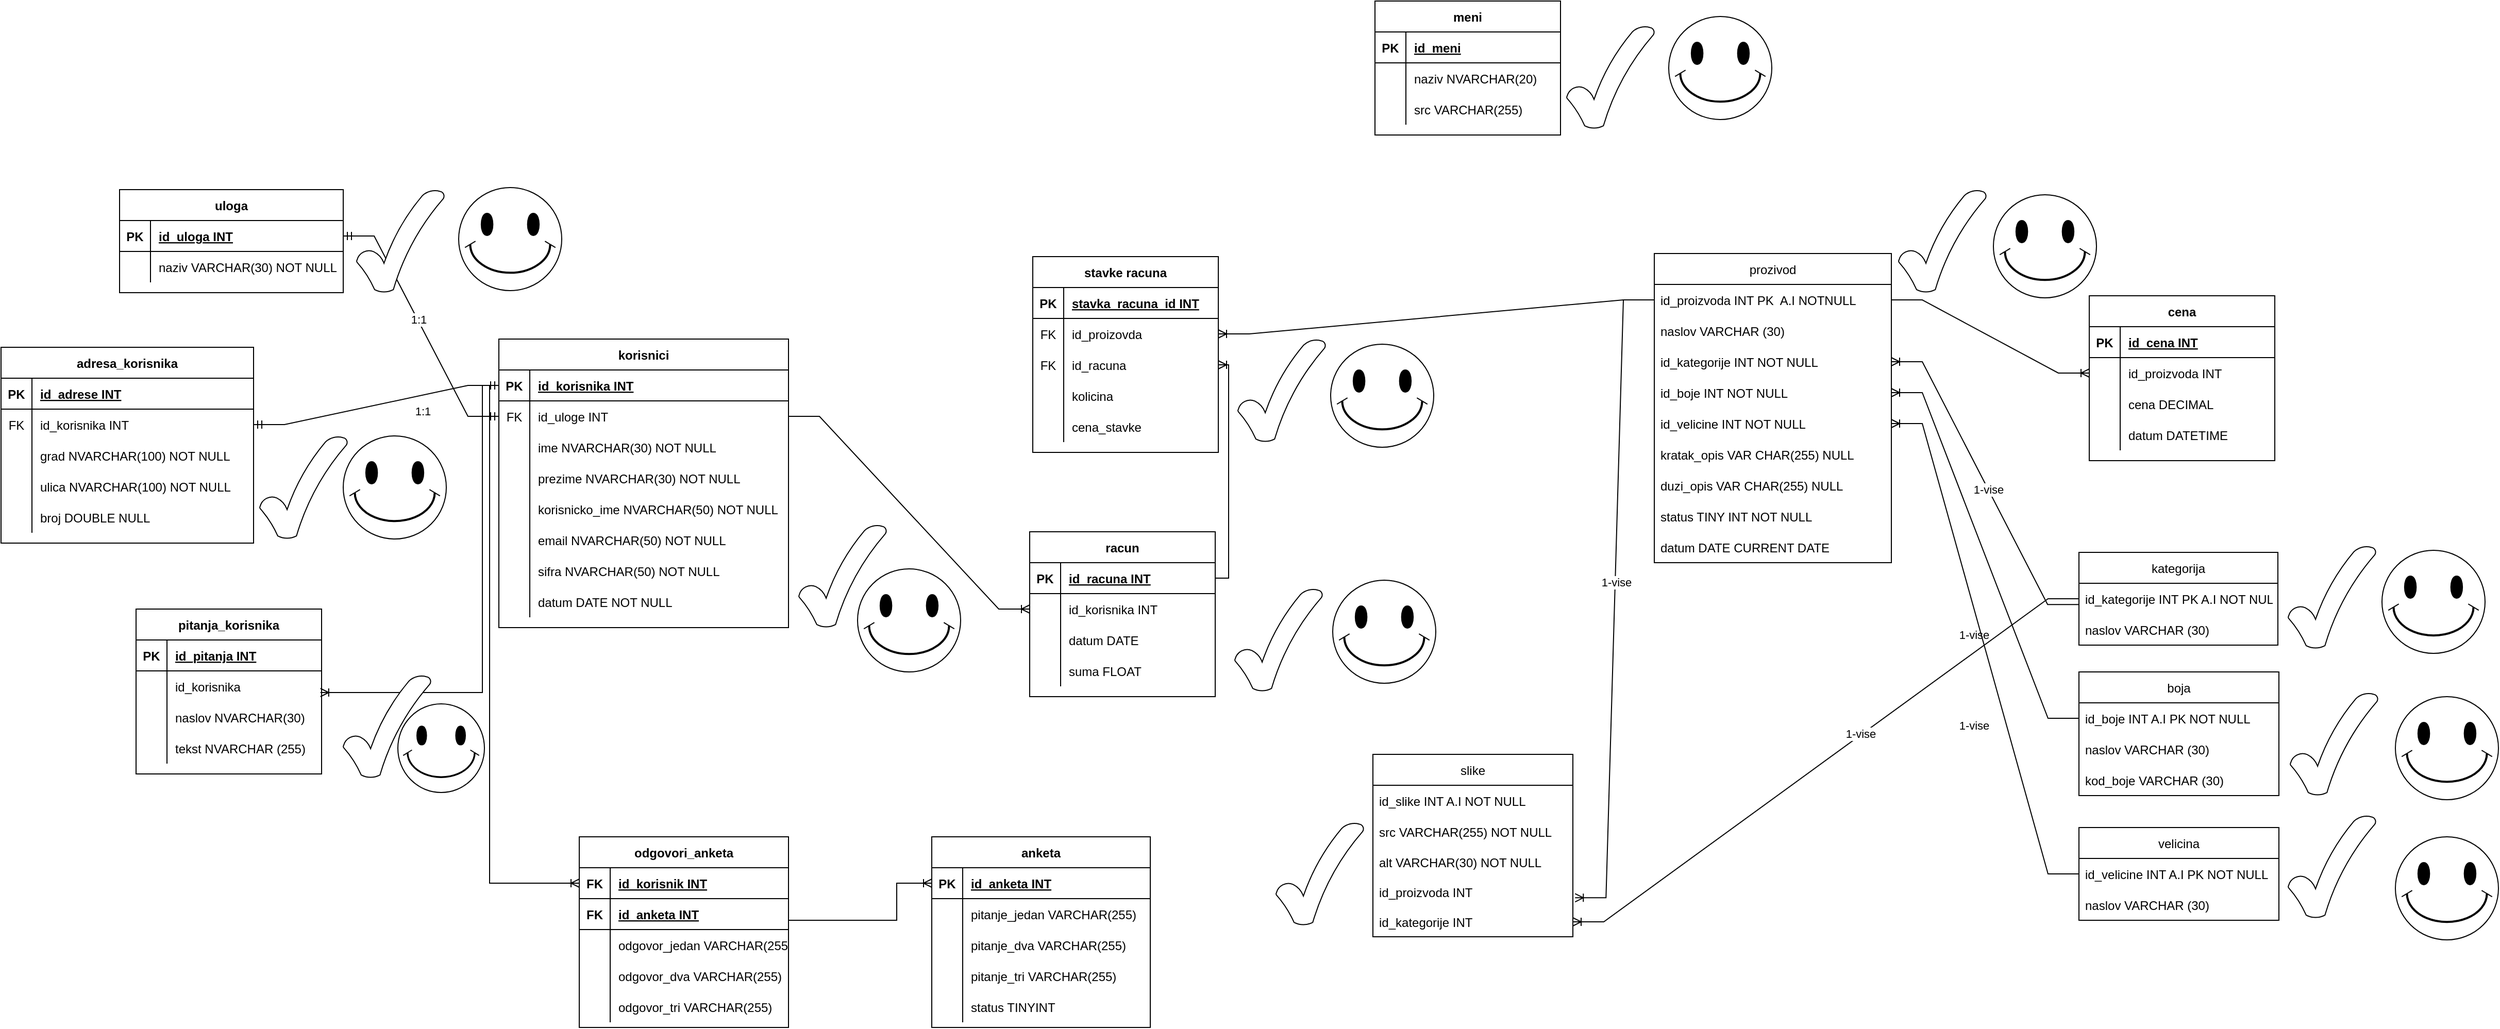 <mxfile version="17.4.0" type="device"><diagram id="C5RBs43oDa-KdzZeNtuy" name="Page-1"><mxGraphModel dx="5078" dy="5634" grid="0" gridSize="10" guides="1" tooltips="1" connect="1" arrows="1" fold="1" page="1" pageScale="1" pageWidth="3300" pageHeight="4681" math="0" shadow="0"><root><mxCell id="WIyWlLk6GJQsqaUBKTNV-0"/><mxCell id="WIyWlLk6GJQsqaUBKTNV-1" parent="WIyWlLk6GJQsqaUBKTNV-0"/><mxCell id="E3d3XzDTkW323lc3AuoG-0" value="prozivod" style="swimlane;fontStyle=0;childLayout=stackLayout;horizontal=1;startSize=30;horizontalStack=0;resizeParent=1;resizeParentMax=0;resizeLast=0;collapsible=1;marginBottom=0;" vertex="1" parent="WIyWlLk6GJQsqaUBKTNV-1"><mxGeometry x="-1674" y="-4360" width="230" height="300" as="geometry"/></mxCell><mxCell id="E3d3XzDTkW323lc3AuoG-1" value="id_proizvoda INT PK  A.I NOTNULL" style="text;strokeColor=none;fillColor=none;align=left;verticalAlign=middle;spacingLeft=4;spacingRight=4;overflow=hidden;points=[[0,0.5],[1,0.5]];portConstraint=eastwest;rotatable=0;" vertex="1" parent="E3d3XzDTkW323lc3AuoG-0"><mxGeometry y="30" width="230" height="30" as="geometry"/></mxCell><mxCell id="E3d3XzDTkW323lc3AuoG-2" value="naslov VARCHAR (30)" style="text;strokeColor=none;fillColor=none;align=left;verticalAlign=middle;spacingLeft=4;spacingRight=4;overflow=hidden;points=[[0,0.5],[1,0.5]];portConstraint=eastwest;rotatable=0;" vertex="1" parent="E3d3XzDTkW323lc3AuoG-0"><mxGeometry y="60" width="230" height="30" as="geometry"/></mxCell><mxCell id="E3d3XzDTkW323lc3AuoG-4" value="id_kategorije INT NOT NULL" style="text;strokeColor=none;fillColor=none;align=left;verticalAlign=middle;spacingLeft=4;spacingRight=4;overflow=hidden;points=[[0,0.5],[1,0.5]];portConstraint=eastwest;rotatable=0;" vertex="1" parent="E3d3XzDTkW323lc3AuoG-0"><mxGeometry y="90" width="230" height="30" as="geometry"/></mxCell><mxCell id="E3d3XzDTkW323lc3AuoG-5" value="id_boje INT NOT NULL" style="text;strokeColor=none;fillColor=none;align=left;verticalAlign=middle;spacingLeft=4;spacingRight=4;overflow=hidden;points=[[0,0.5],[1,0.5]];portConstraint=eastwest;rotatable=0;" vertex="1" parent="E3d3XzDTkW323lc3AuoG-0"><mxGeometry y="120" width="230" height="30" as="geometry"/></mxCell><mxCell id="E3d3XzDTkW323lc3AuoG-6" value="id_velicine INT NOT NULL" style="text;strokeColor=none;fillColor=none;align=left;verticalAlign=middle;spacingLeft=4;spacingRight=4;overflow=hidden;points=[[0,0.5],[1,0.5]];portConstraint=eastwest;rotatable=0;" vertex="1" parent="E3d3XzDTkW323lc3AuoG-0"><mxGeometry y="150" width="230" height="30" as="geometry"/></mxCell><mxCell id="E3d3XzDTkW323lc3AuoG-7" value="kratak_opis VAR CHAR(255) NULL" style="text;strokeColor=none;fillColor=none;align=left;verticalAlign=middle;spacingLeft=4;spacingRight=4;overflow=hidden;points=[[0,0.5],[1,0.5]];portConstraint=eastwest;rotatable=0;" vertex="1" parent="E3d3XzDTkW323lc3AuoG-0"><mxGeometry y="180" width="230" height="30" as="geometry"/></mxCell><mxCell id="E3d3XzDTkW323lc3AuoG-8" value="duzi_opis VAR CHAR(255) NULL" style="text;strokeColor=none;fillColor=none;align=left;verticalAlign=middle;spacingLeft=4;spacingRight=4;overflow=hidden;points=[[0,0.5],[1,0.5]];portConstraint=eastwest;rotatable=0;" vertex="1" parent="E3d3XzDTkW323lc3AuoG-0"><mxGeometry y="210" width="230" height="30" as="geometry"/></mxCell><mxCell id="E3d3XzDTkW323lc3AuoG-9" value="status TINY INT NOT NULL" style="text;strokeColor=none;fillColor=none;align=left;verticalAlign=middle;spacingLeft=4;spacingRight=4;overflow=hidden;points=[[0,0.5],[1,0.5]];portConstraint=eastwest;rotatable=0;" vertex="1" parent="E3d3XzDTkW323lc3AuoG-0"><mxGeometry y="240" width="230" height="30" as="geometry"/></mxCell><mxCell id="E3d3XzDTkW323lc3AuoG-10" value="datum DATE CURRENT DATE" style="text;strokeColor=none;fillColor=none;align=left;verticalAlign=middle;spacingLeft=4;spacingRight=4;overflow=hidden;points=[[0,0.5],[1,0.5]];portConstraint=eastwest;rotatable=0;" vertex="1" parent="E3d3XzDTkW323lc3AuoG-0"><mxGeometry y="270" width="230" height="30" as="geometry"/></mxCell><mxCell id="E3d3XzDTkW323lc3AuoG-11" value="kategorija" style="swimlane;fontStyle=0;childLayout=stackLayout;horizontal=1;startSize=30;horizontalStack=0;resizeParent=1;resizeParentMax=0;resizeLast=0;collapsible=1;marginBottom=0;" vertex="1" parent="WIyWlLk6GJQsqaUBKTNV-1"><mxGeometry x="-1262" y="-4070" width="193" height="90" as="geometry"/></mxCell><mxCell id="E3d3XzDTkW323lc3AuoG-12" value="id_kategorije INT PK A.I NOT NULL" style="text;strokeColor=none;fillColor=none;align=left;verticalAlign=middle;spacingLeft=4;spacingRight=4;overflow=hidden;points=[[0,0.5],[1,0.5]];portConstraint=eastwest;rotatable=0;" vertex="1" parent="E3d3XzDTkW323lc3AuoG-11"><mxGeometry y="30" width="193" height="30" as="geometry"/></mxCell><mxCell id="E3d3XzDTkW323lc3AuoG-13" value="naslov VARCHAR (30)" style="text;strokeColor=none;fillColor=none;align=left;verticalAlign=middle;spacingLeft=4;spacingRight=4;overflow=hidden;points=[[0,0.5],[1,0.5]];portConstraint=eastwest;rotatable=0;" vertex="1" parent="E3d3XzDTkW323lc3AuoG-11"><mxGeometry y="60" width="193" height="30" as="geometry"/></mxCell><mxCell id="E3d3XzDTkW323lc3AuoG-14" value="" style="edgeStyle=entityRelationEdgeStyle;fontSize=12;html=1;endArrow=ERoneToMany;rounded=0;exitX=-0.002;exitY=0.687;exitDx=0;exitDy=0;exitPerimeter=0;entryX=1;entryY=0.5;entryDx=0;entryDy=0;" edge="1" parent="WIyWlLk6GJQsqaUBKTNV-1" source="E3d3XzDTkW323lc3AuoG-12" target="E3d3XzDTkW323lc3AuoG-4"><mxGeometry width="100" height="100" relative="1" as="geometry"><mxPoint x="-1389" y="-3988" as="sourcePoint"/><mxPoint x="-1289" y="-4088" as="targetPoint"/></mxGeometry></mxCell><mxCell id="E3d3XzDTkW323lc3AuoG-15" value="1-vise" style="edgeLabel;html=1;align=center;verticalAlign=middle;resizable=0;points=[];" vertex="1" connectable="0" parent="E3d3XzDTkW323lc3AuoG-14"><mxGeometry x="-0.04" relative="1" as="geometry"><mxPoint as="offset"/></mxGeometry></mxCell><mxCell id="E3d3XzDTkW323lc3AuoG-16" value="boja" style="swimlane;fontStyle=0;childLayout=stackLayout;horizontal=1;startSize=30;horizontalStack=0;resizeParent=1;resizeParentMax=0;resizeLast=0;collapsible=1;marginBottom=0;" vertex="1" parent="WIyWlLk6GJQsqaUBKTNV-1"><mxGeometry x="-1262" y="-3954" width="194" height="120" as="geometry"/></mxCell><mxCell id="E3d3XzDTkW323lc3AuoG-17" value="id_boje INT A.I PK NOT NULL" style="text;strokeColor=none;fillColor=none;align=left;verticalAlign=middle;spacingLeft=4;spacingRight=4;overflow=hidden;points=[[0,0.5],[1,0.5]];portConstraint=eastwest;rotatable=0;" vertex="1" parent="E3d3XzDTkW323lc3AuoG-16"><mxGeometry y="30" width="194" height="30" as="geometry"/></mxCell><mxCell id="E3d3XzDTkW323lc3AuoG-18" value="naslov VARCHAR (30)" style="text;strokeColor=none;fillColor=none;align=left;verticalAlign=middle;spacingLeft=4;spacingRight=4;overflow=hidden;points=[[0,0.5],[1,0.5]];portConstraint=eastwest;rotatable=0;" vertex="1" parent="E3d3XzDTkW323lc3AuoG-16"><mxGeometry y="60" width="194" height="30" as="geometry"/></mxCell><mxCell id="E3d3XzDTkW323lc3AuoG-19" value="kod_boje VARCHAR (30)" style="text;strokeColor=none;fillColor=none;align=left;verticalAlign=middle;spacingLeft=4;spacingRight=4;overflow=hidden;points=[[0,0.5],[1,0.5]];portConstraint=eastwest;rotatable=0;" vertex="1" parent="E3d3XzDTkW323lc3AuoG-16"><mxGeometry y="90" width="194" height="30" as="geometry"/></mxCell><mxCell id="E3d3XzDTkW323lc3AuoG-20" value="" style="edgeStyle=entityRelationEdgeStyle;fontSize=12;html=1;endArrow=ERoneToMany;rounded=0;exitX=0;exitY=0.5;exitDx=0;exitDy=0;entryX=1;entryY=0.5;entryDx=0;entryDy=0;" edge="1" parent="WIyWlLk6GJQsqaUBKTNV-1" source="E3d3XzDTkW323lc3AuoG-17" target="E3d3XzDTkW323lc3AuoG-5"><mxGeometry width="100" height="100" relative="1" as="geometry"><mxPoint x="-1474" y="-3918" as="sourcePoint"/><mxPoint x="-1374" y="-4018" as="targetPoint"/></mxGeometry></mxCell><mxCell id="E3d3XzDTkW323lc3AuoG-21" value="1-vise" style="edgeLabel;html=1;align=center;verticalAlign=middle;resizable=0;points=[];" vertex="1" connectable="0" parent="WIyWlLk6GJQsqaUBKTNV-1"><mxGeometry x="-1351.997" y="-4046.996" as="geometry"><mxPoint x="-12" y="57" as="offset"/></mxGeometry></mxCell><mxCell id="E3d3XzDTkW323lc3AuoG-22" value="velicina" style="swimlane;fontStyle=0;childLayout=stackLayout;horizontal=1;startSize=30;horizontalStack=0;resizeParent=1;resizeParentMax=0;resizeLast=0;collapsible=1;marginBottom=0;" vertex="1" parent="WIyWlLk6GJQsqaUBKTNV-1"><mxGeometry x="-1262" y="-3803" width="194" height="90" as="geometry"/></mxCell><mxCell id="E3d3XzDTkW323lc3AuoG-23" value="id_velicine INT A.I PK NOT NULL" style="text;strokeColor=none;fillColor=none;align=left;verticalAlign=middle;spacingLeft=4;spacingRight=4;overflow=hidden;points=[[0,0.5],[1,0.5]];portConstraint=eastwest;rotatable=0;" vertex="1" parent="E3d3XzDTkW323lc3AuoG-22"><mxGeometry y="30" width="194" height="30" as="geometry"/></mxCell><mxCell id="E3d3XzDTkW323lc3AuoG-24" value="naslov VARCHAR (30)" style="text;strokeColor=none;fillColor=none;align=left;verticalAlign=middle;spacingLeft=4;spacingRight=4;overflow=hidden;points=[[0,0.5],[1,0.5]];portConstraint=eastwest;rotatable=0;" vertex="1" parent="E3d3XzDTkW323lc3AuoG-22"><mxGeometry y="60" width="194" height="30" as="geometry"/></mxCell><mxCell id="E3d3XzDTkW323lc3AuoG-25" value="" style="edgeStyle=entityRelationEdgeStyle;fontSize=12;html=1;endArrow=ERoneToMany;rounded=0;exitX=0;exitY=0.5;exitDx=0;exitDy=0;" edge="1" parent="WIyWlLk6GJQsqaUBKTNV-1" source="E3d3XzDTkW323lc3AuoG-23" target="E3d3XzDTkW323lc3AuoG-6"><mxGeometry width="100" height="100" relative="1" as="geometry"><mxPoint x="-1485" y="-3843" as="sourcePoint"/><mxPoint x="-1385" y="-3943" as="targetPoint"/></mxGeometry></mxCell><mxCell id="E3d3XzDTkW323lc3AuoG-26" value="1-vise" style="edgeLabel;html=1;align=center;verticalAlign=middle;resizable=0;points=[];" vertex="1" connectable="0" parent="WIyWlLk6GJQsqaUBKTNV-1"><mxGeometry x="-1351.997" y="-3958.996" as="geometry"><mxPoint x="-12" y="57" as="offset"/></mxGeometry></mxCell><mxCell id="E3d3XzDTkW323lc3AuoG-27" value="slike" style="swimlane;fontStyle=0;childLayout=stackLayout;horizontal=1;startSize=30;horizontalStack=0;resizeParent=1;resizeParentMax=0;resizeLast=0;collapsible=1;marginBottom=0;" vertex="1" parent="WIyWlLk6GJQsqaUBKTNV-1"><mxGeometry x="-1947" y="-3874" width="194" height="177" as="geometry"/></mxCell><mxCell id="E3d3XzDTkW323lc3AuoG-28" value="id_slike INT A.I NOT NULL" style="text;strokeColor=none;fillColor=none;align=left;verticalAlign=middle;spacingLeft=4;spacingRight=4;overflow=hidden;points=[[0,0.5],[1,0.5]];portConstraint=eastwest;rotatable=0;" vertex="1" parent="E3d3XzDTkW323lc3AuoG-27"><mxGeometry y="30" width="194" height="30" as="geometry"/></mxCell><mxCell id="E3d3XzDTkW323lc3AuoG-29" value="src VARCHAR(255) NOT NULL" style="text;strokeColor=none;fillColor=none;align=left;verticalAlign=middle;spacingLeft=4;spacingRight=4;overflow=hidden;points=[[0,0.5],[1,0.5]];portConstraint=eastwest;rotatable=0;" vertex="1" parent="E3d3XzDTkW323lc3AuoG-27"><mxGeometry y="60" width="194" height="30" as="geometry"/></mxCell><mxCell id="E3d3XzDTkW323lc3AuoG-30" value="alt VARCHAR(30) NOT NULL" style="text;strokeColor=none;fillColor=none;align=left;verticalAlign=middle;spacingLeft=4;spacingRight=4;overflow=hidden;points=[[0,0.5],[1,0.5]];portConstraint=eastwest;rotatable=0;" vertex="1" parent="E3d3XzDTkW323lc3AuoG-27"><mxGeometry y="90" width="194" height="29" as="geometry"/></mxCell><mxCell id="E3d3XzDTkW323lc3AuoG-31" value="id_proizvoda INT" style="text;strokeColor=none;fillColor=none;align=left;verticalAlign=middle;spacingLeft=4;spacingRight=4;overflow=hidden;points=[[0,0.5],[1,0.5]];portConstraint=eastwest;rotatable=0;" vertex="1" parent="E3d3XzDTkW323lc3AuoG-27"><mxGeometry y="119" width="194" height="29" as="geometry"/></mxCell><mxCell id="E3d3XzDTkW323lc3AuoG-32" value="id_kategorije INT" style="text;strokeColor=none;fillColor=none;align=left;verticalAlign=middle;spacingLeft=4;spacingRight=4;overflow=hidden;points=[[0,0.5],[1,0.5]];portConstraint=eastwest;rotatable=0;" vertex="1" parent="E3d3XzDTkW323lc3AuoG-27"><mxGeometry y="148" width="194" height="29" as="geometry"/></mxCell><mxCell id="E3d3XzDTkW323lc3AuoG-33" value="" style="edgeStyle=entityRelationEdgeStyle;fontSize=12;html=1;endArrow=ERoneToMany;rounded=0;entryX=1.011;entryY=0.695;entryDx=0;entryDy=0;exitX=0;exitY=0.5;exitDx=0;exitDy=0;entryPerimeter=0;" edge="1" parent="WIyWlLk6GJQsqaUBKTNV-1" source="E3d3XzDTkW323lc3AuoG-1" target="E3d3XzDTkW323lc3AuoG-31"><mxGeometry width="100" height="100" relative="1" as="geometry"><mxPoint x="-1858" y="-4146" as="sourcePoint"/><mxPoint x="-1748" y="-3964" as="targetPoint"/></mxGeometry></mxCell><mxCell id="E3d3XzDTkW323lc3AuoG-34" value="1-vise" style="edgeLabel;html=1;align=center;verticalAlign=middle;resizable=0;points=[];" vertex="1" connectable="0" parent="E3d3XzDTkW323lc3AuoG-33"><mxGeometry x="-0.052" y="1" relative="1" as="geometry"><mxPoint as="offset"/></mxGeometry></mxCell><mxCell id="E3d3XzDTkW323lc3AuoG-35" value="" style="edgeStyle=entityRelationEdgeStyle;fontSize=12;html=1;endArrow=ERoneToMany;rounded=0;entryX=1;entryY=0.5;entryDx=0;entryDy=0;" edge="1" parent="WIyWlLk6GJQsqaUBKTNV-1" source="E3d3XzDTkW323lc3AuoG-12" target="E3d3XzDTkW323lc3AuoG-32"><mxGeometry width="100" height="100" relative="1" as="geometry"><mxPoint x="-1615" y="-3688" as="sourcePoint"/><mxPoint x="-1515" y="-3788" as="targetPoint"/></mxGeometry></mxCell><mxCell id="E3d3XzDTkW323lc3AuoG-36" value="1-vise" style="edgeLabel;html=1;align=center;verticalAlign=middle;resizable=0;points=[];" vertex="1" connectable="0" parent="E3d3XzDTkW323lc3AuoG-35"><mxGeometry x="-0.142" y="-1" relative="1" as="geometry"><mxPoint as="offset"/></mxGeometry></mxCell><mxCell id="E3d3XzDTkW323lc3AuoG-37" value="stavke racuna" style="shape=table;startSize=30;container=1;collapsible=1;childLayout=tableLayout;fixedRows=1;rowLines=0;fontStyle=1;align=center;resizeLast=1;" vertex="1" parent="WIyWlLk6GJQsqaUBKTNV-1"><mxGeometry x="-2277" y="-4357" width="180" height="190" as="geometry"/></mxCell><mxCell id="E3d3XzDTkW323lc3AuoG-38" value="" style="shape=partialRectangle;collapsible=0;dropTarget=0;pointerEvents=0;fillColor=none;top=0;left=0;bottom=1;right=0;points=[[0,0.5],[1,0.5]];portConstraint=eastwest;" vertex="1" parent="E3d3XzDTkW323lc3AuoG-37"><mxGeometry y="30" width="180" height="30" as="geometry"/></mxCell><mxCell id="E3d3XzDTkW323lc3AuoG-39" value="PK" style="shape=partialRectangle;connectable=0;fillColor=none;top=0;left=0;bottom=0;right=0;fontStyle=1;overflow=hidden;" vertex="1" parent="E3d3XzDTkW323lc3AuoG-38"><mxGeometry width="30" height="30" as="geometry"><mxRectangle width="30" height="30" as="alternateBounds"/></mxGeometry></mxCell><mxCell id="E3d3XzDTkW323lc3AuoG-40" value="stavka_racuna_id INT" style="shape=partialRectangle;connectable=0;fillColor=none;top=0;left=0;bottom=0;right=0;align=left;spacingLeft=6;fontStyle=5;overflow=hidden;" vertex="1" parent="E3d3XzDTkW323lc3AuoG-38"><mxGeometry x="30" width="150" height="30" as="geometry"><mxRectangle width="150" height="30" as="alternateBounds"/></mxGeometry></mxCell><mxCell id="E3d3XzDTkW323lc3AuoG-41" value="" style="shape=partialRectangle;collapsible=0;dropTarget=0;pointerEvents=0;fillColor=none;top=0;left=0;bottom=0;right=0;points=[[0,0.5],[1,0.5]];portConstraint=eastwest;" vertex="1" parent="E3d3XzDTkW323lc3AuoG-37"><mxGeometry y="60" width="180" height="30" as="geometry"/></mxCell><mxCell id="E3d3XzDTkW323lc3AuoG-42" value="FK" style="shape=partialRectangle;connectable=0;fillColor=none;top=0;left=0;bottom=0;right=0;editable=1;overflow=hidden;" vertex="1" parent="E3d3XzDTkW323lc3AuoG-41"><mxGeometry width="30" height="30" as="geometry"><mxRectangle width="30" height="30" as="alternateBounds"/></mxGeometry></mxCell><mxCell id="E3d3XzDTkW323lc3AuoG-43" value="id_proizovda" style="shape=partialRectangle;connectable=0;fillColor=none;top=0;left=0;bottom=0;right=0;align=left;spacingLeft=6;overflow=hidden;" vertex="1" parent="E3d3XzDTkW323lc3AuoG-41"><mxGeometry x="30" width="150" height="30" as="geometry"><mxRectangle width="150" height="30" as="alternateBounds"/></mxGeometry></mxCell><mxCell id="E3d3XzDTkW323lc3AuoG-44" value="" style="shape=partialRectangle;collapsible=0;dropTarget=0;pointerEvents=0;fillColor=none;top=0;left=0;bottom=0;right=0;points=[[0,0.5],[1,0.5]];portConstraint=eastwest;" vertex="1" parent="E3d3XzDTkW323lc3AuoG-37"><mxGeometry y="90" width="180" height="30" as="geometry"/></mxCell><mxCell id="E3d3XzDTkW323lc3AuoG-45" value="FK" style="shape=partialRectangle;connectable=0;fillColor=none;top=0;left=0;bottom=0;right=0;editable=1;overflow=hidden;" vertex="1" parent="E3d3XzDTkW323lc3AuoG-44"><mxGeometry width="30" height="30" as="geometry"><mxRectangle width="30" height="30" as="alternateBounds"/></mxGeometry></mxCell><mxCell id="E3d3XzDTkW323lc3AuoG-46" value="id_racuna" style="shape=partialRectangle;connectable=0;fillColor=none;top=0;left=0;bottom=0;right=0;align=left;spacingLeft=6;overflow=hidden;" vertex="1" parent="E3d3XzDTkW323lc3AuoG-44"><mxGeometry x="30" width="150" height="30" as="geometry"><mxRectangle width="150" height="30" as="alternateBounds"/></mxGeometry></mxCell><mxCell id="E3d3XzDTkW323lc3AuoG-47" value="" style="shape=partialRectangle;collapsible=0;dropTarget=0;pointerEvents=0;fillColor=none;top=0;left=0;bottom=0;right=0;points=[[0,0.5],[1,0.5]];portConstraint=eastwest;" vertex="1" parent="E3d3XzDTkW323lc3AuoG-37"><mxGeometry y="120" width="180" height="30" as="geometry"/></mxCell><mxCell id="E3d3XzDTkW323lc3AuoG-48" value="" style="shape=partialRectangle;connectable=0;fillColor=none;top=0;left=0;bottom=0;right=0;editable=1;overflow=hidden;" vertex="1" parent="E3d3XzDTkW323lc3AuoG-47"><mxGeometry width="30" height="30" as="geometry"><mxRectangle width="30" height="30" as="alternateBounds"/></mxGeometry></mxCell><mxCell id="E3d3XzDTkW323lc3AuoG-49" value="kolicina" style="shape=partialRectangle;connectable=0;fillColor=none;top=0;left=0;bottom=0;right=0;align=left;spacingLeft=6;overflow=hidden;" vertex="1" parent="E3d3XzDTkW323lc3AuoG-47"><mxGeometry x="30" width="150" height="30" as="geometry"><mxRectangle width="150" height="30" as="alternateBounds"/></mxGeometry></mxCell><mxCell id="E3d3XzDTkW323lc3AuoG-50" value="" style="shape=partialRectangle;collapsible=0;dropTarget=0;pointerEvents=0;fillColor=none;top=0;left=0;bottom=0;right=0;points=[[0,0.5],[1,0.5]];portConstraint=eastwest;" vertex="1" parent="E3d3XzDTkW323lc3AuoG-37"><mxGeometry y="150" width="180" height="30" as="geometry"/></mxCell><mxCell id="E3d3XzDTkW323lc3AuoG-51" value="" style="shape=partialRectangle;connectable=0;fillColor=none;top=0;left=0;bottom=0;right=0;editable=1;overflow=hidden;" vertex="1" parent="E3d3XzDTkW323lc3AuoG-50"><mxGeometry width="30" height="30" as="geometry"><mxRectangle width="30" height="30" as="alternateBounds"/></mxGeometry></mxCell><mxCell id="E3d3XzDTkW323lc3AuoG-52" value="cena_stavke" style="shape=partialRectangle;connectable=0;fillColor=none;top=0;left=0;bottom=0;right=0;align=left;spacingLeft=6;overflow=hidden;" vertex="1" parent="E3d3XzDTkW323lc3AuoG-50"><mxGeometry x="30" width="150" height="30" as="geometry"><mxRectangle width="150" height="30" as="alternateBounds"/></mxGeometry></mxCell><mxCell id="E3d3XzDTkW323lc3AuoG-53" value="" style="edgeStyle=entityRelationEdgeStyle;fontSize=12;html=1;endArrow=ERoneToMany;rounded=0;exitX=0;exitY=0.5;exitDx=0;exitDy=0;entryX=1;entryY=0.5;entryDx=0;entryDy=0;" edge="1" parent="WIyWlLk6GJQsqaUBKTNV-1" source="E3d3XzDTkW323lc3AuoG-1" target="E3d3XzDTkW323lc3AuoG-41"><mxGeometry width="100" height="100" relative="1" as="geometry"><mxPoint x="-1796" y="-3952" as="sourcePoint"/><mxPoint x="-1696" y="-4052" as="targetPoint"/></mxGeometry></mxCell><mxCell id="E3d3XzDTkW323lc3AuoG-54" value="racun" style="shape=table;startSize=30;container=1;collapsible=1;childLayout=tableLayout;fixedRows=1;rowLines=0;fontStyle=1;align=center;resizeLast=1;" vertex="1" parent="WIyWlLk6GJQsqaUBKTNV-1"><mxGeometry x="-2280" y="-4090" width="180" height="160" as="geometry"/></mxCell><mxCell id="E3d3XzDTkW323lc3AuoG-55" value="" style="shape=partialRectangle;collapsible=0;dropTarget=0;pointerEvents=0;fillColor=none;top=0;left=0;bottom=1;right=0;points=[[0,0.5],[1,0.5]];portConstraint=eastwest;" vertex="1" parent="E3d3XzDTkW323lc3AuoG-54"><mxGeometry y="30" width="180" height="30" as="geometry"/></mxCell><mxCell id="E3d3XzDTkW323lc3AuoG-56" value="PK" style="shape=partialRectangle;connectable=0;fillColor=none;top=0;left=0;bottom=0;right=0;fontStyle=1;overflow=hidden;" vertex="1" parent="E3d3XzDTkW323lc3AuoG-55"><mxGeometry width="30" height="30" as="geometry"><mxRectangle width="30" height="30" as="alternateBounds"/></mxGeometry></mxCell><mxCell id="E3d3XzDTkW323lc3AuoG-57" value="id_racuna INT" style="shape=partialRectangle;connectable=0;fillColor=none;top=0;left=0;bottom=0;right=0;align=left;spacingLeft=6;fontStyle=5;overflow=hidden;" vertex="1" parent="E3d3XzDTkW323lc3AuoG-55"><mxGeometry x="30" width="150" height="30" as="geometry"><mxRectangle width="150" height="30" as="alternateBounds"/></mxGeometry></mxCell><mxCell id="E3d3XzDTkW323lc3AuoG-58" value="" style="shape=partialRectangle;collapsible=0;dropTarget=0;pointerEvents=0;fillColor=none;top=0;left=0;bottom=0;right=0;points=[[0,0.5],[1,0.5]];portConstraint=eastwest;" vertex="1" parent="E3d3XzDTkW323lc3AuoG-54"><mxGeometry y="60" width="180" height="30" as="geometry"/></mxCell><mxCell id="E3d3XzDTkW323lc3AuoG-59" value="" style="shape=partialRectangle;connectable=0;fillColor=none;top=0;left=0;bottom=0;right=0;editable=1;overflow=hidden;" vertex="1" parent="E3d3XzDTkW323lc3AuoG-58"><mxGeometry width="30" height="30" as="geometry"><mxRectangle width="30" height="30" as="alternateBounds"/></mxGeometry></mxCell><mxCell id="E3d3XzDTkW323lc3AuoG-60" value="id_korisnika INT" style="shape=partialRectangle;connectable=0;fillColor=none;top=0;left=0;bottom=0;right=0;align=left;spacingLeft=6;overflow=hidden;" vertex="1" parent="E3d3XzDTkW323lc3AuoG-58"><mxGeometry x="30" width="150" height="30" as="geometry"><mxRectangle width="150" height="30" as="alternateBounds"/></mxGeometry></mxCell><mxCell id="E3d3XzDTkW323lc3AuoG-61" value="" style="shape=partialRectangle;collapsible=0;dropTarget=0;pointerEvents=0;fillColor=none;top=0;left=0;bottom=0;right=0;points=[[0,0.5],[1,0.5]];portConstraint=eastwest;" vertex="1" parent="E3d3XzDTkW323lc3AuoG-54"><mxGeometry y="90" width="180" height="30" as="geometry"/></mxCell><mxCell id="E3d3XzDTkW323lc3AuoG-62" value="" style="shape=partialRectangle;connectable=0;fillColor=none;top=0;left=0;bottom=0;right=0;editable=1;overflow=hidden;" vertex="1" parent="E3d3XzDTkW323lc3AuoG-61"><mxGeometry width="30" height="30" as="geometry"><mxRectangle width="30" height="30" as="alternateBounds"/></mxGeometry></mxCell><mxCell id="E3d3XzDTkW323lc3AuoG-63" value="datum DATE" style="shape=partialRectangle;connectable=0;fillColor=none;top=0;left=0;bottom=0;right=0;align=left;spacingLeft=6;overflow=hidden;" vertex="1" parent="E3d3XzDTkW323lc3AuoG-61"><mxGeometry x="30" width="150" height="30" as="geometry"><mxRectangle width="150" height="30" as="alternateBounds"/></mxGeometry></mxCell><mxCell id="E3d3XzDTkW323lc3AuoG-64" value="" style="shape=partialRectangle;collapsible=0;dropTarget=0;pointerEvents=0;fillColor=none;top=0;left=0;bottom=0;right=0;points=[[0,0.5],[1,0.5]];portConstraint=eastwest;" vertex="1" parent="E3d3XzDTkW323lc3AuoG-54"><mxGeometry y="120" width="180" height="30" as="geometry"/></mxCell><mxCell id="E3d3XzDTkW323lc3AuoG-65" value="" style="shape=partialRectangle;connectable=0;fillColor=none;top=0;left=0;bottom=0;right=0;editable=1;overflow=hidden;" vertex="1" parent="E3d3XzDTkW323lc3AuoG-64"><mxGeometry width="30" height="30" as="geometry"><mxRectangle width="30" height="30" as="alternateBounds"/></mxGeometry></mxCell><mxCell id="E3d3XzDTkW323lc3AuoG-66" value="suma FLOAT" style="shape=partialRectangle;connectable=0;fillColor=none;top=0;left=0;bottom=0;right=0;align=left;spacingLeft=6;overflow=hidden;" vertex="1" parent="E3d3XzDTkW323lc3AuoG-64"><mxGeometry x="30" width="150" height="30" as="geometry"><mxRectangle width="150" height="30" as="alternateBounds"/></mxGeometry></mxCell><mxCell id="E3d3XzDTkW323lc3AuoG-67" value="" style="edgeStyle=orthogonalEdgeStyle;fontSize=12;html=1;endArrow=ERoneToMany;rounded=0;exitX=1;exitY=0.5;exitDx=0;exitDy=0;elbow=vertical;entryX=1;entryY=0.5;entryDx=0;entryDy=0;" edge="1" parent="WIyWlLk6GJQsqaUBKTNV-1" source="E3d3XzDTkW323lc3AuoG-55" target="E3d3XzDTkW323lc3AuoG-44"><mxGeometry width="100" height="100" relative="1" as="geometry"><mxPoint x="-2034" y="-4039" as="sourcePoint"/><mxPoint x="-1972" y="-4153" as="targetPoint"/></mxGeometry></mxCell><mxCell id="E3d3XzDTkW323lc3AuoG-68" value="korisnici" style="shape=table;startSize=30;container=1;collapsible=1;childLayout=tableLayout;fixedRows=1;rowLines=0;fontStyle=1;align=center;resizeLast=1;" vertex="1" parent="WIyWlLk6GJQsqaUBKTNV-1"><mxGeometry x="-2795" y="-4277" width="281" height="280" as="geometry"/></mxCell><mxCell id="E3d3XzDTkW323lc3AuoG-69" value="" style="shape=partialRectangle;collapsible=0;dropTarget=0;pointerEvents=0;fillColor=none;top=0;left=0;bottom=1;right=0;points=[[0,0.5],[1,0.5]];portConstraint=eastwest;" vertex="1" parent="E3d3XzDTkW323lc3AuoG-68"><mxGeometry y="30" width="281" height="30" as="geometry"/></mxCell><mxCell id="E3d3XzDTkW323lc3AuoG-70" value="PK" style="shape=partialRectangle;connectable=0;fillColor=none;top=0;left=0;bottom=0;right=0;fontStyle=1;overflow=hidden;" vertex="1" parent="E3d3XzDTkW323lc3AuoG-69"><mxGeometry width="30" height="30" as="geometry"><mxRectangle width="30" height="30" as="alternateBounds"/></mxGeometry></mxCell><mxCell id="E3d3XzDTkW323lc3AuoG-71" value="id_korisnika INT" style="shape=partialRectangle;connectable=0;fillColor=none;top=0;left=0;bottom=0;right=0;align=left;spacingLeft=6;fontStyle=5;overflow=hidden;" vertex="1" parent="E3d3XzDTkW323lc3AuoG-69"><mxGeometry x="30" width="251" height="30" as="geometry"><mxRectangle width="251" height="30" as="alternateBounds"/></mxGeometry></mxCell><mxCell id="E3d3XzDTkW323lc3AuoG-72" value="" style="shape=partialRectangle;collapsible=0;dropTarget=0;pointerEvents=0;fillColor=none;top=0;left=0;bottom=0;right=0;points=[[0,0.5],[1,0.5]];portConstraint=eastwest;" vertex="1" parent="E3d3XzDTkW323lc3AuoG-68"><mxGeometry y="60" width="281" height="30" as="geometry"/></mxCell><mxCell id="E3d3XzDTkW323lc3AuoG-73" value="FK" style="shape=partialRectangle;connectable=0;fillColor=none;top=0;left=0;bottom=0;right=0;editable=1;overflow=hidden;" vertex="1" parent="E3d3XzDTkW323lc3AuoG-72"><mxGeometry width="30" height="30" as="geometry"><mxRectangle width="30" height="30" as="alternateBounds"/></mxGeometry></mxCell><mxCell id="E3d3XzDTkW323lc3AuoG-74" value="id_uloge INT " style="shape=partialRectangle;connectable=0;fillColor=none;top=0;left=0;bottom=0;right=0;align=left;spacingLeft=6;overflow=hidden;" vertex="1" parent="E3d3XzDTkW323lc3AuoG-72"><mxGeometry x="30" width="251" height="30" as="geometry"><mxRectangle width="251" height="30" as="alternateBounds"/></mxGeometry></mxCell><mxCell id="E3d3XzDTkW323lc3AuoG-75" value="" style="shape=partialRectangle;collapsible=0;dropTarget=0;pointerEvents=0;fillColor=none;top=0;left=0;bottom=0;right=0;points=[[0,0.5],[1,0.5]];portConstraint=eastwest;" vertex="1" parent="E3d3XzDTkW323lc3AuoG-68"><mxGeometry y="90" width="281" height="30" as="geometry"/></mxCell><mxCell id="E3d3XzDTkW323lc3AuoG-76" value="" style="shape=partialRectangle;connectable=0;fillColor=none;top=0;left=0;bottom=0;right=0;editable=1;overflow=hidden;" vertex="1" parent="E3d3XzDTkW323lc3AuoG-75"><mxGeometry width="30" height="30" as="geometry"><mxRectangle width="30" height="30" as="alternateBounds"/></mxGeometry></mxCell><mxCell id="E3d3XzDTkW323lc3AuoG-77" value="ime NVARCHAR(30) NOT NULL" style="shape=partialRectangle;connectable=0;fillColor=none;top=0;left=0;bottom=0;right=0;align=left;spacingLeft=6;overflow=hidden;" vertex="1" parent="E3d3XzDTkW323lc3AuoG-75"><mxGeometry x="30" width="251" height="30" as="geometry"><mxRectangle width="251" height="30" as="alternateBounds"/></mxGeometry></mxCell><mxCell id="E3d3XzDTkW323lc3AuoG-78" value="" style="shape=partialRectangle;collapsible=0;dropTarget=0;pointerEvents=0;fillColor=none;top=0;left=0;bottom=0;right=0;points=[[0,0.5],[1,0.5]];portConstraint=eastwest;" vertex="1" parent="E3d3XzDTkW323lc3AuoG-68"><mxGeometry y="120" width="281" height="30" as="geometry"/></mxCell><mxCell id="E3d3XzDTkW323lc3AuoG-79" value="" style="shape=partialRectangle;connectable=0;fillColor=none;top=0;left=0;bottom=0;right=0;editable=1;overflow=hidden;" vertex="1" parent="E3d3XzDTkW323lc3AuoG-78"><mxGeometry width="30" height="30" as="geometry"><mxRectangle width="30" height="30" as="alternateBounds"/></mxGeometry></mxCell><mxCell id="E3d3XzDTkW323lc3AuoG-80" value="prezime NVARCHAR(30) NOT NULL" style="shape=partialRectangle;connectable=0;fillColor=none;top=0;left=0;bottom=0;right=0;align=left;spacingLeft=6;overflow=hidden;" vertex="1" parent="E3d3XzDTkW323lc3AuoG-78"><mxGeometry x="30" width="251" height="30" as="geometry"><mxRectangle width="251" height="30" as="alternateBounds"/></mxGeometry></mxCell><mxCell id="E3d3XzDTkW323lc3AuoG-81" value="" style="shape=partialRectangle;collapsible=0;dropTarget=0;pointerEvents=0;fillColor=none;top=0;left=0;bottom=0;right=0;points=[[0,0.5],[1,0.5]];portConstraint=eastwest;" vertex="1" parent="E3d3XzDTkW323lc3AuoG-68"><mxGeometry y="150" width="281" height="30" as="geometry"/></mxCell><mxCell id="E3d3XzDTkW323lc3AuoG-82" value="" style="shape=partialRectangle;connectable=0;fillColor=none;top=0;left=0;bottom=0;right=0;editable=1;overflow=hidden;" vertex="1" parent="E3d3XzDTkW323lc3AuoG-81"><mxGeometry width="30" height="30" as="geometry"><mxRectangle width="30" height="30" as="alternateBounds"/></mxGeometry></mxCell><mxCell id="E3d3XzDTkW323lc3AuoG-83" value="korisnicko_ime NVARCHAR(50) NOT NULL" style="shape=partialRectangle;connectable=0;fillColor=none;top=0;left=0;bottom=0;right=0;align=left;spacingLeft=6;overflow=hidden;" vertex="1" parent="E3d3XzDTkW323lc3AuoG-81"><mxGeometry x="30" width="251" height="30" as="geometry"><mxRectangle width="251" height="30" as="alternateBounds"/></mxGeometry></mxCell><mxCell id="E3d3XzDTkW323lc3AuoG-84" value="" style="shape=partialRectangle;collapsible=0;dropTarget=0;pointerEvents=0;fillColor=none;top=0;left=0;bottom=0;right=0;points=[[0,0.5],[1,0.5]];portConstraint=eastwest;" vertex="1" parent="E3d3XzDTkW323lc3AuoG-68"><mxGeometry y="180" width="281" height="30" as="geometry"/></mxCell><mxCell id="E3d3XzDTkW323lc3AuoG-85" value="" style="shape=partialRectangle;connectable=0;fillColor=none;top=0;left=0;bottom=0;right=0;editable=1;overflow=hidden;" vertex="1" parent="E3d3XzDTkW323lc3AuoG-84"><mxGeometry width="30" height="30" as="geometry"><mxRectangle width="30" height="30" as="alternateBounds"/></mxGeometry></mxCell><mxCell id="E3d3XzDTkW323lc3AuoG-86" value="email NVARCHAR(50) NOT NULL" style="shape=partialRectangle;connectable=0;fillColor=none;top=0;left=0;bottom=0;right=0;align=left;spacingLeft=6;overflow=hidden;" vertex="1" parent="E3d3XzDTkW323lc3AuoG-84"><mxGeometry x="30" width="251" height="30" as="geometry"><mxRectangle width="251" height="30" as="alternateBounds"/></mxGeometry></mxCell><mxCell id="E3d3XzDTkW323lc3AuoG-87" value="" style="shape=partialRectangle;collapsible=0;dropTarget=0;pointerEvents=0;fillColor=none;top=0;left=0;bottom=0;right=0;points=[[0,0.5],[1,0.5]];portConstraint=eastwest;" vertex="1" parent="E3d3XzDTkW323lc3AuoG-68"><mxGeometry y="210" width="281" height="30" as="geometry"/></mxCell><mxCell id="E3d3XzDTkW323lc3AuoG-88" value="" style="shape=partialRectangle;connectable=0;fillColor=none;top=0;left=0;bottom=0;right=0;editable=1;overflow=hidden;" vertex="1" parent="E3d3XzDTkW323lc3AuoG-87"><mxGeometry width="30" height="30" as="geometry"><mxRectangle width="30" height="30" as="alternateBounds"/></mxGeometry></mxCell><mxCell id="E3d3XzDTkW323lc3AuoG-89" value="sifra NVARCHAR(50) NOT NULL" style="shape=partialRectangle;connectable=0;fillColor=none;top=0;left=0;bottom=0;right=0;align=left;spacingLeft=6;overflow=hidden;" vertex="1" parent="E3d3XzDTkW323lc3AuoG-87"><mxGeometry x="30" width="251" height="30" as="geometry"><mxRectangle width="251" height="30" as="alternateBounds"/></mxGeometry></mxCell><mxCell id="E3d3XzDTkW323lc3AuoG-90" value="" style="shape=partialRectangle;collapsible=0;dropTarget=0;pointerEvents=0;fillColor=none;top=0;left=0;bottom=0;right=0;points=[[0,0.5],[1,0.5]];portConstraint=eastwest;" vertex="1" parent="E3d3XzDTkW323lc3AuoG-68"><mxGeometry y="240" width="281" height="30" as="geometry"/></mxCell><mxCell id="E3d3XzDTkW323lc3AuoG-91" value="" style="shape=partialRectangle;connectable=0;fillColor=none;top=0;left=0;bottom=0;right=0;editable=1;overflow=hidden;" vertex="1" parent="E3d3XzDTkW323lc3AuoG-90"><mxGeometry width="30" height="30" as="geometry"><mxRectangle width="30" height="30" as="alternateBounds"/></mxGeometry></mxCell><mxCell id="E3d3XzDTkW323lc3AuoG-92" value="datum DATE NOT NULL" style="shape=partialRectangle;connectable=0;fillColor=none;top=0;left=0;bottom=0;right=0;align=left;spacingLeft=6;overflow=hidden;" vertex="1" parent="E3d3XzDTkW323lc3AuoG-90"><mxGeometry x="30" width="251" height="30" as="geometry"><mxRectangle width="251" height="30" as="alternateBounds"/></mxGeometry></mxCell><mxCell id="E3d3XzDTkW323lc3AuoG-93" value="" style="edgeStyle=entityRelationEdgeStyle;fontSize=12;html=1;endArrow=ERoneToMany;rounded=0;elbow=vertical;exitX=1;exitY=0.5;exitDx=0;exitDy=0;entryX=0;entryY=0.5;entryDx=0;entryDy=0;" edge="1" parent="WIyWlLk6GJQsqaUBKTNV-1" source="E3d3XzDTkW323lc3AuoG-72" target="E3d3XzDTkW323lc3AuoG-58"><mxGeometry width="100" height="100" relative="1" as="geometry"><mxPoint x="-2472" y="-4041" as="sourcePoint"/><mxPoint x="-2372" y="-4141" as="targetPoint"/></mxGeometry></mxCell><mxCell id="E3d3XzDTkW323lc3AuoG-94" value="uloga" style="shape=table;startSize=30;container=1;collapsible=1;childLayout=tableLayout;fixedRows=1;rowLines=0;fontStyle=1;align=center;resizeLast=1;" vertex="1" parent="WIyWlLk6GJQsqaUBKTNV-1"><mxGeometry x="-3163" y="-4422" width="217" height="100" as="geometry"/></mxCell><mxCell id="E3d3XzDTkW323lc3AuoG-95" value="" style="shape=partialRectangle;collapsible=0;dropTarget=0;pointerEvents=0;fillColor=none;top=0;left=0;bottom=1;right=0;points=[[0,0.5],[1,0.5]];portConstraint=eastwest;" vertex="1" parent="E3d3XzDTkW323lc3AuoG-94"><mxGeometry y="30" width="217" height="30" as="geometry"/></mxCell><mxCell id="E3d3XzDTkW323lc3AuoG-96" value="PK" style="shape=partialRectangle;connectable=0;fillColor=none;top=0;left=0;bottom=0;right=0;fontStyle=1;overflow=hidden;" vertex="1" parent="E3d3XzDTkW323lc3AuoG-95"><mxGeometry width="30" height="30" as="geometry"><mxRectangle width="30" height="30" as="alternateBounds"/></mxGeometry></mxCell><mxCell id="E3d3XzDTkW323lc3AuoG-97" value="id_uloga INT" style="shape=partialRectangle;connectable=0;fillColor=none;top=0;left=0;bottom=0;right=0;align=left;spacingLeft=6;fontStyle=5;overflow=hidden;" vertex="1" parent="E3d3XzDTkW323lc3AuoG-95"><mxGeometry x="30" width="187" height="30" as="geometry"><mxRectangle width="187" height="30" as="alternateBounds"/></mxGeometry></mxCell><mxCell id="E3d3XzDTkW323lc3AuoG-98" value="" style="shape=partialRectangle;collapsible=0;dropTarget=0;pointerEvents=0;fillColor=none;top=0;left=0;bottom=0;right=0;points=[[0,0.5],[1,0.5]];portConstraint=eastwest;" vertex="1" parent="E3d3XzDTkW323lc3AuoG-94"><mxGeometry y="60" width="217" height="30" as="geometry"/></mxCell><mxCell id="E3d3XzDTkW323lc3AuoG-99" value="" style="shape=partialRectangle;connectable=0;fillColor=none;top=0;left=0;bottom=0;right=0;editable=1;overflow=hidden;" vertex="1" parent="E3d3XzDTkW323lc3AuoG-98"><mxGeometry width="30" height="30" as="geometry"><mxRectangle width="30" height="30" as="alternateBounds"/></mxGeometry></mxCell><mxCell id="E3d3XzDTkW323lc3AuoG-100" value="naziv VARCHAR(30) NOT NULL" style="shape=partialRectangle;connectable=0;fillColor=none;top=0;left=0;bottom=0;right=0;align=left;spacingLeft=6;overflow=hidden;" vertex="1" parent="E3d3XzDTkW323lc3AuoG-98"><mxGeometry x="30" width="187" height="30" as="geometry"><mxRectangle width="187" height="30" as="alternateBounds"/></mxGeometry></mxCell><mxCell id="E3d3XzDTkW323lc3AuoG-101" value="" style="edgeStyle=entityRelationEdgeStyle;fontSize=12;html=1;endArrow=ERmandOne;startArrow=ERmandOne;rounded=0;elbow=vertical;exitX=1;exitY=0.5;exitDx=0;exitDy=0;entryX=0;entryY=0.5;entryDx=0;entryDy=0;" edge="1" parent="WIyWlLk6GJQsqaUBKTNV-1" source="E3d3XzDTkW323lc3AuoG-95" target="E3d3XzDTkW323lc3AuoG-72"><mxGeometry width="100" height="100" relative="1" as="geometry"><mxPoint x="-2946" y="-4226" as="sourcePoint"/><mxPoint x="-2846" y="-4326" as="targetPoint"/></mxGeometry></mxCell><mxCell id="E3d3XzDTkW323lc3AuoG-102" value="1:1" style="edgeLabel;html=1;align=center;verticalAlign=middle;resizable=0;points=[];" vertex="1" connectable="0" parent="E3d3XzDTkW323lc3AuoG-101"><mxGeometry x="-0.047" relative="1" as="geometry"><mxPoint y="-1" as="offset"/></mxGeometry></mxCell><mxCell id="E3d3XzDTkW323lc3AuoG-103" value="adresa_korisnika" style="shape=table;startSize=30;container=1;collapsible=1;childLayout=tableLayout;fixedRows=1;rowLines=0;fontStyle=1;align=center;resizeLast=1;" vertex="1" parent="WIyWlLk6GJQsqaUBKTNV-1"><mxGeometry x="-3278" y="-4269" width="245" height="190" as="geometry"/></mxCell><mxCell id="E3d3XzDTkW323lc3AuoG-104" value="" style="shape=partialRectangle;collapsible=0;dropTarget=0;pointerEvents=0;fillColor=none;top=0;left=0;bottom=1;right=0;points=[[0,0.5],[1,0.5]];portConstraint=eastwest;" vertex="1" parent="E3d3XzDTkW323lc3AuoG-103"><mxGeometry y="30" width="245" height="30" as="geometry"/></mxCell><mxCell id="E3d3XzDTkW323lc3AuoG-105" value="PK" style="shape=partialRectangle;connectable=0;fillColor=none;top=0;left=0;bottom=0;right=0;fontStyle=1;overflow=hidden;" vertex="1" parent="E3d3XzDTkW323lc3AuoG-104"><mxGeometry width="30" height="30" as="geometry"><mxRectangle width="30" height="30" as="alternateBounds"/></mxGeometry></mxCell><mxCell id="E3d3XzDTkW323lc3AuoG-106" value="id_adrese INT" style="shape=partialRectangle;connectable=0;fillColor=none;top=0;left=0;bottom=0;right=0;align=left;spacingLeft=6;fontStyle=5;overflow=hidden;" vertex="1" parent="E3d3XzDTkW323lc3AuoG-104"><mxGeometry x="30" width="215" height="30" as="geometry"><mxRectangle width="215" height="30" as="alternateBounds"/></mxGeometry></mxCell><mxCell id="E3d3XzDTkW323lc3AuoG-107" value="" style="shape=partialRectangle;collapsible=0;dropTarget=0;pointerEvents=0;fillColor=none;top=0;left=0;bottom=0;right=0;points=[[0,0.5],[1,0.5]];portConstraint=eastwest;" vertex="1" parent="E3d3XzDTkW323lc3AuoG-103"><mxGeometry y="60" width="245" height="30" as="geometry"/></mxCell><mxCell id="E3d3XzDTkW323lc3AuoG-108" value="FK" style="shape=partialRectangle;connectable=0;fillColor=none;top=0;left=0;bottom=0;right=0;editable=1;overflow=hidden;" vertex="1" parent="E3d3XzDTkW323lc3AuoG-107"><mxGeometry width="30" height="30" as="geometry"><mxRectangle width="30" height="30" as="alternateBounds"/></mxGeometry></mxCell><mxCell id="E3d3XzDTkW323lc3AuoG-109" value="id_korisnika INT" style="shape=partialRectangle;connectable=0;fillColor=none;top=0;left=0;bottom=0;right=0;align=left;spacingLeft=6;overflow=hidden;" vertex="1" parent="E3d3XzDTkW323lc3AuoG-107"><mxGeometry x="30" width="215" height="30" as="geometry"><mxRectangle width="215" height="30" as="alternateBounds"/></mxGeometry></mxCell><mxCell id="E3d3XzDTkW323lc3AuoG-110" value="" style="shape=partialRectangle;collapsible=0;dropTarget=0;pointerEvents=0;fillColor=none;top=0;left=0;bottom=0;right=0;points=[[0,0.5],[1,0.5]];portConstraint=eastwest;" vertex="1" parent="E3d3XzDTkW323lc3AuoG-103"><mxGeometry y="90" width="245" height="30" as="geometry"/></mxCell><mxCell id="E3d3XzDTkW323lc3AuoG-111" value="" style="shape=partialRectangle;connectable=0;fillColor=none;top=0;left=0;bottom=0;right=0;editable=1;overflow=hidden;" vertex="1" parent="E3d3XzDTkW323lc3AuoG-110"><mxGeometry width="30" height="30" as="geometry"><mxRectangle width="30" height="30" as="alternateBounds"/></mxGeometry></mxCell><mxCell id="E3d3XzDTkW323lc3AuoG-112" value="grad NVARCHAR(100) NOT NULL" style="shape=partialRectangle;connectable=0;fillColor=none;top=0;left=0;bottom=0;right=0;align=left;spacingLeft=6;overflow=hidden;" vertex="1" parent="E3d3XzDTkW323lc3AuoG-110"><mxGeometry x="30" width="215" height="30" as="geometry"><mxRectangle width="215" height="30" as="alternateBounds"/></mxGeometry></mxCell><mxCell id="E3d3XzDTkW323lc3AuoG-113" value="" style="shape=partialRectangle;collapsible=0;dropTarget=0;pointerEvents=0;fillColor=none;top=0;left=0;bottom=0;right=0;points=[[0,0.5],[1,0.5]];portConstraint=eastwest;" vertex="1" parent="E3d3XzDTkW323lc3AuoG-103"><mxGeometry y="120" width="245" height="30" as="geometry"/></mxCell><mxCell id="E3d3XzDTkW323lc3AuoG-114" value="" style="shape=partialRectangle;connectable=0;fillColor=none;top=0;left=0;bottom=0;right=0;editable=1;overflow=hidden;" vertex="1" parent="E3d3XzDTkW323lc3AuoG-113"><mxGeometry width="30" height="30" as="geometry"><mxRectangle width="30" height="30" as="alternateBounds"/></mxGeometry></mxCell><mxCell id="E3d3XzDTkW323lc3AuoG-115" value="ulica NVARCHAR(100) NOT NULL" style="shape=partialRectangle;connectable=0;fillColor=none;top=0;left=0;bottom=0;right=0;align=left;spacingLeft=6;overflow=hidden;" vertex="1" parent="E3d3XzDTkW323lc3AuoG-113"><mxGeometry x="30" width="215" height="30" as="geometry"><mxRectangle width="215" height="30" as="alternateBounds"/></mxGeometry></mxCell><mxCell id="E3d3XzDTkW323lc3AuoG-116" value="" style="shape=partialRectangle;collapsible=0;dropTarget=0;pointerEvents=0;fillColor=none;top=0;left=0;bottom=0;right=0;points=[[0,0.5],[1,0.5]];portConstraint=eastwest;" vertex="1" parent="E3d3XzDTkW323lc3AuoG-103"><mxGeometry y="150" width="245" height="30" as="geometry"/></mxCell><mxCell id="E3d3XzDTkW323lc3AuoG-117" value="" style="shape=partialRectangle;connectable=0;fillColor=none;top=0;left=0;bottom=0;right=0;editable=1;overflow=hidden;" vertex="1" parent="E3d3XzDTkW323lc3AuoG-116"><mxGeometry width="30" height="30" as="geometry"><mxRectangle width="30" height="30" as="alternateBounds"/></mxGeometry></mxCell><mxCell id="E3d3XzDTkW323lc3AuoG-118" value="broj DOUBLE NULL" style="shape=partialRectangle;connectable=0;fillColor=none;top=0;left=0;bottom=0;right=0;align=left;spacingLeft=6;overflow=hidden;" vertex="1" parent="E3d3XzDTkW323lc3AuoG-116"><mxGeometry x="30" width="215" height="30" as="geometry"><mxRectangle width="215" height="30" as="alternateBounds"/></mxGeometry></mxCell><mxCell id="E3d3XzDTkW323lc3AuoG-119" value="" style="edgeStyle=entityRelationEdgeStyle;fontSize=12;html=1;endArrow=ERmandOne;startArrow=ERmandOne;rounded=0;elbow=vertical;exitX=1;exitY=0.5;exitDx=0;exitDy=0;entryX=0;entryY=0.5;entryDx=0;entryDy=0;" edge="1" parent="WIyWlLk6GJQsqaUBKTNV-1" source="E3d3XzDTkW323lc3AuoG-107" target="E3d3XzDTkW323lc3AuoG-69"><mxGeometry width="100" height="100" relative="1" as="geometry"><mxPoint x="-2895" y="-4131" as="sourcePoint"/><mxPoint x="-2808" y="-4231" as="targetPoint"/></mxGeometry></mxCell><mxCell id="E3d3XzDTkW323lc3AuoG-120" value="pitanja_korisnika" style="shape=table;startSize=30;container=1;collapsible=1;childLayout=tableLayout;fixedRows=1;rowLines=0;fontStyle=1;align=center;resizeLast=1;" vertex="1" parent="WIyWlLk6GJQsqaUBKTNV-1"><mxGeometry x="-3147" y="-4015" width="180" height="160" as="geometry"/></mxCell><mxCell id="E3d3XzDTkW323lc3AuoG-121" value="" style="shape=partialRectangle;collapsible=0;dropTarget=0;pointerEvents=0;fillColor=none;top=0;left=0;bottom=1;right=0;points=[[0,0.5],[1,0.5]];portConstraint=eastwest;" vertex="1" parent="E3d3XzDTkW323lc3AuoG-120"><mxGeometry y="30" width="180" height="30" as="geometry"/></mxCell><mxCell id="E3d3XzDTkW323lc3AuoG-122" value="PK" style="shape=partialRectangle;connectable=0;fillColor=none;top=0;left=0;bottom=0;right=0;fontStyle=1;overflow=hidden;" vertex="1" parent="E3d3XzDTkW323lc3AuoG-121"><mxGeometry width="30" height="30" as="geometry"><mxRectangle width="30" height="30" as="alternateBounds"/></mxGeometry></mxCell><mxCell id="E3d3XzDTkW323lc3AuoG-123" value="id_pitanja INT" style="shape=partialRectangle;connectable=0;fillColor=none;top=0;left=0;bottom=0;right=0;align=left;spacingLeft=6;fontStyle=5;overflow=hidden;" vertex="1" parent="E3d3XzDTkW323lc3AuoG-121"><mxGeometry x="30" width="150" height="30" as="geometry"><mxRectangle width="150" height="30" as="alternateBounds"/></mxGeometry></mxCell><mxCell id="E3d3XzDTkW323lc3AuoG-124" value="" style="shape=partialRectangle;collapsible=0;dropTarget=0;pointerEvents=0;fillColor=none;top=0;left=0;bottom=0;right=0;points=[[0,0.5],[1,0.5]];portConstraint=eastwest;" vertex="1" parent="E3d3XzDTkW323lc3AuoG-120"><mxGeometry y="60" width="180" height="30" as="geometry"/></mxCell><mxCell id="E3d3XzDTkW323lc3AuoG-125" value="" style="shape=partialRectangle;connectable=0;fillColor=none;top=0;left=0;bottom=0;right=0;editable=1;overflow=hidden;" vertex="1" parent="E3d3XzDTkW323lc3AuoG-124"><mxGeometry width="30" height="30" as="geometry"><mxRectangle width="30" height="30" as="alternateBounds"/></mxGeometry></mxCell><mxCell id="E3d3XzDTkW323lc3AuoG-126" value="id_korisnika" style="shape=partialRectangle;connectable=0;fillColor=none;top=0;left=0;bottom=0;right=0;align=left;spacingLeft=6;overflow=hidden;" vertex="1" parent="E3d3XzDTkW323lc3AuoG-124"><mxGeometry x="30" width="150" height="30" as="geometry"><mxRectangle width="150" height="30" as="alternateBounds"/></mxGeometry></mxCell><mxCell id="E3d3XzDTkW323lc3AuoG-127" value="" style="shape=partialRectangle;collapsible=0;dropTarget=0;pointerEvents=0;fillColor=none;top=0;left=0;bottom=0;right=0;points=[[0,0.5],[1,0.5]];portConstraint=eastwest;" vertex="1" parent="E3d3XzDTkW323lc3AuoG-120"><mxGeometry y="90" width="180" height="30" as="geometry"/></mxCell><mxCell id="E3d3XzDTkW323lc3AuoG-128" value="" style="shape=partialRectangle;connectable=0;fillColor=none;top=0;left=0;bottom=0;right=0;editable=1;overflow=hidden;" vertex="1" parent="E3d3XzDTkW323lc3AuoG-127"><mxGeometry width="30" height="30" as="geometry"><mxRectangle width="30" height="30" as="alternateBounds"/></mxGeometry></mxCell><mxCell id="E3d3XzDTkW323lc3AuoG-129" value="naslov NVARCHAR(30)" style="shape=partialRectangle;connectable=0;fillColor=none;top=0;left=0;bottom=0;right=0;align=left;spacingLeft=6;overflow=hidden;" vertex="1" parent="E3d3XzDTkW323lc3AuoG-127"><mxGeometry x="30" width="150" height="30" as="geometry"><mxRectangle width="150" height="30" as="alternateBounds"/></mxGeometry></mxCell><mxCell id="E3d3XzDTkW323lc3AuoG-130" value="" style="shape=partialRectangle;collapsible=0;dropTarget=0;pointerEvents=0;fillColor=none;top=0;left=0;bottom=0;right=0;points=[[0,0.5],[1,0.5]];portConstraint=eastwest;" vertex="1" parent="E3d3XzDTkW323lc3AuoG-120"><mxGeometry y="120" width="180" height="30" as="geometry"/></mxCell><mxCell id="E3d3XzDTkW323lc3AuoG-131" value="" style="shape=partialRectangle;connectable=0;fillColor=none;top=0;left=0;bottom=0;right=0;editable=1;overflow=hidden;" vertex="1" parent="E3d3XzDTkW323lc3AuoG-130"><mxGeometry width="30" height="30" as="geometry"><mxRectangle width="30" height="30" as="alternateBounds"/></mxGeometry></mxCell><mxCell id="E3d3XzDTkW323lc3AuoG-132" value="tekst NVARCHAR (255)" style="shape=partialRectangle;connectable=0;fillColor=none;top=0;left=0;bottom=0;right=0;align=left;spacingLeft=6;overflow=hidden;" vertex="1" parent="E3d3XzDTkW323lc3AuoG-130"><mxGeometry x="30" width="150" height="30" as="geometry"><mxRectangle width="150" height="30" as="alternateBounds"/></mxGeometry></mxCell><mxCell id="E3d3XzDTkW323lc3AuoG-133" value="" style="edgeStyle=orthogonalEdgeStyle;fontSize=12;html=1;endArrow=ERoneToMany;rounded=0;elbow=vertical;entryX=0.994;entryY=0.733;entryDx=0;entryDy=0;entryPerimeter=0;" edge="1" parent="WIyWlLk6GJQsqaUBKTNV-1" source="E3d3XzDTkW323lc3AuoG-69" target="E3d3XzDTkW323lc3AuoG-124"><mxGeometry width="100" height="100" relative="1" as="geometry"><mxPoint x="-2958" y="-3886" as="sourcePoint"/><mxPoint x="-2858" y="-3986" as="targetPoint"/><Array as="points"><mxPoint x="-2811" y="-4232"/><mxPoint x="-2811" y="-3934"/></Array></mxGeometry></mxCell><mxCell id="E3d3XzDTkW323lc3AuoG-134" value="1:1" style="edgeLabel;html=1;align=center;verticalAlign=middle;resizable=0;points=[];" vertex="1" connectable="0" parent="WIyWlLk6GJQsqaUBKTNV-1"><mxGeometry x="-2864.004" y="-4290.999" as="geometry"><mxPoint x="-5" y="84" as="offset"/></mxGeometry></mxCell><mxCell id="E3d3XzDTkW323lc3AuoG-135" value="meni" style="shape=table;startSize=30;container=1;collapsible=1;childLayout=tableLayout;fixedRows=1;rowLines=0;fontStyle=1;align=center;resizeLast=1;" vertex="1" parent="WIyWlLk6GJQsqaUBKTNV-1"><mxGeometry x="-1945" y="-4605" width="180" height="130" as="geometry"/></mxCell><mxCell id="E3d3XzDTkW323lc3AuoG-136" value="" style="shape=partialRectangle;collapsible=0;dropTarget=0;pointerEvents=0;fillColor=none;top=0;left=0;bottom=1;right=0;points=[[0,0.5],[1,0.5]];portConstraint=eastwest;" vertex="1" parent="E3d3XzDTkW323lc3AuoG-135"><mxGeometry y="30" width="180" height="30" as="geometry"/></mxCell><mxCell id="E3d3XzDTkW323lc3AuoG-137" value="PK" style="shape=partialRectangle;connectable=0;fillColor=none;top=0;left=0;bottom=0;right=0;fontStyle=1;overflow=hidden;" vertex="1" parent="E3d3XzDTkW323lc3AuoG-136"><mxGeometry width="30" height="30" as="geometry"><mxRectangle width="30" height="30" as="alternateBounds"/></mxGeometry></mxCell><mxCell id="E3d3XzDTkW323lc3AuoG-138" value="id_meni" style="shape=partialRectangle;connectable=0;fillColor=none;top=0;left=0;bottom=0;right=0;align=left;spacingLeft=6;fontStyle=5;overflow=hidden;" vertex="1" parent="E3d3XzDTkW323lc3AuoG-136"><mxGeometry x="30" width="150" height="30" as="geometry"><mxRectangle width="150" height="30" as="alternateBounds"/></mxGeometry></mxCell><mxCell id="E3d3XzDTkW323lc3AuoG-139" value="" style="shape=partialRectangle;collapsible=0;dropTarget=0;pointerEvents=0;fillColor=none;top=0;left=0;bottom=0;right=0;points=[[0,0.5],[1,0.5]];portConstraint=eastwest;" vertex="1" parent="E3d3XzDTkW323lc3AuoG-135"><mxGeometry y="60" width="180" height="30" as="geometry"/></mxCell><mxCell id="E3d3XzDTkW323lc3AuoG-140" value="" style="shape=partialRectangle;connectable=0;fillColor=none;top=0;left=0;bottom=0;right=0;editable=1;overflow=hidden;" vertex="1" parent="E3d3XzDTkW323lc3AuoG-139"><mxGeometry width="30" height="30" as="geometry"><mxRectangle width="30" height="30" as="alternateBounds"/></mxGeometry></mxCell><mxCell id="E3d3XzDTkW323lc3AuoG-141" value="naziv NVARCHAR(20)" style="shape=partialRectangle;connectable=0;fillColor=none;top=0;left=0;bottom=0;right=0;align=left;spacingLeft=6;overflow=hidden;" vertex="1" parent="E3d3XzDTkW323lc3AuoG-139"><mxGeometry x="30" width="150" height="30" as="geometry"><mxRectangle width="150" height="30" as="alternateBounds"/></mxGeometry></mxCell><mxCell id="E3d3XzDTkW323lc3AuoG-142" value="" style="shape=partialRectangle;collapsible=0;dropTarget=0;pointerEvents=0;fillColor=none;top=0;left=0;bottom=0;right=0;points=[[0,0.5],[1,0.5]];portConstraint=eastwest;" vertex="1" parent="E3d3XzDTkW323lc3AuoG-135"><mxGeometry y="90" width="180" height="30" as="geometry"/></mxCell><mxCell id="E3d3XzDTkW323lc3AuoG-143" value="" style="shape=partialRectangle;connectable=0;fillColor=none;top=0;left=0;bottom=0;right=0;editable=1;overflow=hidden;" vertex="1" parent="E3d3XzDTkW323lc3AuoG-142"><mxGeometry width="30" height="30" as="geometry"><mxRectangle width="30" height="30" as="alternateBounds"/></mxGeometry></mxCell><mxCell id="E3d3XzDTkW323lc3AuoG-144" value="src VARCHAR(255)" style="shape=partialRectangle;connectable=0;fillColor=none;top=0;left=0;bottom=0;right=0;align=left;spacingLeft=6;overflow=hidden;" vertex="1" parent="E3d3XzDTkW323lc3AuoG-142"><mxGeometry x="30" width="150" height="30" as="geometry"><mxRectangle width="150" height="30" as="alternateBounds"/></mxGeometry></mxCell><mxCell id="E3d3XzDTkW323lc3AuoG-145" value="" style="verticalLabelPosition=bottom;verticalAlign=top;html=1;shape=mxgraph.basic.tick" vertex="1" parent="WIyWlLk6GJQsqaUBKTNV-1"><mxGeometry x="-1437" y="-4422" width="85" height="100" as="geometry"/></mxCell><mxCell id="E3d3XzDTkW323lc3AuoG-146" value="" style="verticalLabelPosition=bottom;verticalAlign=top;html=1;shape=mxgraph.basic.tick" vertex="1" parent="WIyWlLk6GJQsqaUBKTNV-1"><mxGeometry x="-1059" y="-4076.5" width="85" height="100" as="geometry"/></mxCell><mxCell id="E3d3XzDTkW323lc3AuoG-147" value="" style="verticalLabelPosition=bottom;verticalAlign=top;html=1;shape=mxgraph.basic.tick" vertex="1" parent="WIyWlLk6GJQsqaUBKTNV-1"><mxGeometry x="-1057" y="-3934" width="85" height="100" as="geometry"/></mxCell><mxCell id="E3d3XzDTkW323lc3AuoG-148" value="" style="verticalLabelPosition=bottom;verticalAlign=top;html=1;shape=mxgraph.basic.tick" vertex="1" parent="WIyWlLk6GJQsqaUBKTNV-1"><mxGeometry x="-1059" y="-3815" width="85" height="100" as="geometry"/></mxCell><mxCell id="E3d3XzDTkW323lc3AuoG-149" value="" style="verticalLabelPosition=bottom;verticalAlign=top;html=1;shape=mxgraph.basic.tick" vertex="1" parent="WIyWlLk6GJQsqaUBKTNV-1"><mxGeometry x="-2041" y="-3808" width="85" height="100" as="geometry"/></mxCell><mxCell id="E3d3XzDTkW323lc3AuoG-150" value="" style="verticalLabelPosition=bottom;verticalAlign=top;html=1;shape=mxgraph.basic.tick" vertex="1" parent="WIyWlLk6GJQsqaUBKTNV-1"><mxGeometry x="-1759" y="-4581" width="85" height="100" as="geometry"/></mxCell><mxCell id="E3d3XzDTkW323lc3AuoG-151" value="" style="verticalLabelPosition=bottom;verticalAlign=top;html=1;shape=mxgraph.basic.tick" vertex="1" parent="WIyWlLk6GJQsqaUBKTNV-1"><mxGeometry x="-2078" y="-4277" width="85" height="100" as="geometry"/></mxCell><mxCell id="E3d3XzDTkW323lc3AuoG-152" value="" style="verticalLabelPosition=bottom;verticalAlign=top;html=1;shape=mxgraph.basic.tick" vertex="1" parent="WIyWlLk6GJQsqaUBKTNV-1"><mxGeometry x="-2081" y="-4035" width="85" height="100" as="geometry"/></mxCell><mxCell id="E3d3XzDTkW323lc3AuoG-153" value="" style="verticalLabelPosition=bottom;verticalAlign=top;html=1;shape=mxgraph.basic.tick" vertex="1" parent="WIyWlLk6GJQsqaUBKTNV-1"><mxGeometry x="-2504" y="-4097" width="85" height="100" as="geometry"/></mxCell><mxCell id="E3d3XzDTkW323lc3AuoG-154" value="" style="verticalLabelPosition=bottom;verticalAlign=top;html=1;shape=mxgraph.basic.tick" vertex="1" parent="WIyWlLk6GJQsqaUBKTNV-1"><mxGeometry x="-2933" y="-4422" width="85" height="100" as="geometry"/></mxCell><mxCell id="E3d3XzDTkW323lc3AuoG-155" value="" style="verticalLabelPosition=bottom;verticalAlign=top;html=1;shape=mxgraph.basic.tick" vertex="1" parent="WIyWlLk6GJQsqaUBKTNV-1"><mxGeometry x="-3027" y="-4183" width="85" height="100" as="geometry"/></mxCell><mxCell id="E3d3XzDTkW323lc3AuoG-156" value="" style="verticalLabelPosition=bottom;verticalAlign=top;html=1;shape=mxgraph.basic.tick" vertex="1" parent="WIyWlLk6GJQsqaUBKTNV-1"><mxGeometry x="-2946" y="-3951" width="85" height="100" as="geometry"/></mxCell><mxCell id="E3d3XzDTkW323lc3AuoG-157" value="" style="verticalLabelPosition=bottom;verticalAlign=top;html=1;shape=mxgraph.basic.smiley" vertex="1" parent="WIyWlLk6GJQsqaUBKTNV-1"><mxGeometry x="-968" y="-4072" width="100" height="100" as="geometry"/></mxCell><mxCell id="E3d3XzDTkW323lc3AuoG-158" value="" style="verticalLabelPosition=bottom;verticalAlign=top;html=1;shape=mxgraph.basic.smiley" vertex="1" parent="WIyWlLk6GJQsqaUBKTNV-1"><mxGeometry x="-955" y="-3930" width="100" height="100" as="geometry"/></mxCell><mxCell id="E3d3XzDTkW323lc3AuoG-159" value="" style="verticalLabelPosition=bottom;verticalAlign=top;html=1;shape=mxgraph.basic.smiley" vertex="1" parent="WIyWlLk6GJQsqaUBKTNV-1"><mxGeometry x="-955" y="-3794" width="100" height="100" as="geometry"/></mxCell><mxCell id="E3d3XzDTkW323lc3AuoG-160" value="" style="verticalLabelPosition=bottom;verticalAlign=top;html=1;shape=mxgraph.basic.smiley" vertex="1" parent="WIyWlLk6GJQsqaUBKTNV-1"><mxGeometry x="-1660" y="-4590" width="100" height="100" as="geometry"/></mxCell><mxCell id="E3d3XzDTkW323lc3AuoG-161" value="" style="verticalLabelPosition=bottom;verticalAlign=top;html=1;shape=mxgraph.basic.smiley" vertex="1" parent="WIyWlLk6GJQsqaUBKTNV-1"><mxGeometry x="-1345" y="-4417" width="100" height="100" as="geometry"/></mxCell><mxCell id="E3d3XzDTkW323lc3AuoG-162" value="" style="verticalLabelPosition=bottom;verticalAlign=top;html=1;shape=mxgraph.basic.smiley" vertex="1" parent="WIyWlLk6GJQsqaUBKTNV-1"><mxGeometry x="-2834" y="-4424" width="100" height="100" as="geometry"/></mxCell><mxCell id="E3d3XzDTkW323lc3AuoG-163" value="" style="verticalLabelPosition=bottom;verticalAlign=top;html=1;shape=mxgraph.basic.smiley" vertex="1" parent="WIyWlLk6GJQsqaUBKTNV-1"><mxGeometry x="-2447" y="-4054" width="100" height="100" as="geometry"/></mxCell><mxCell id="E3d3XzDTkW323lc3AuoG-164" value="" style="verticalLabelPosition=bottom;verticalAlign=top;html=1;shape=mxgraph.basic.smiley" vertex="1" parent="WIyWlLk6GJQsqaUBKTNV-1"><mxGeometry x="-2946" y="-4183" width="100" height="100" as="geometry"/></mxCell><mxCell id="E3d3XzDTkW323lc3AuoG-165" value="" style="verticalLabelPosition=bottom;verticalAlign=top;html=1;shape=mxgraph.basic.smiley" vertex="1" parent="WIyWlLk6GJQsqaUBKTNV-1"><mxGeometry x="-2893" y="-3923" width="84" height="86" as="geometry"/></mxCell><mxCell id="E3d3XzDTkW323lc3AuoG-166" value="" style="verticalLabelPosition=bottom;verticalAlign=top;html=1;shape=mxgraph.basic.smiley" vertex="1" parent="WIyWlLk6GJQsqaUBKTNV-1"><mxGeometry x="-1986" y="-4043" width="100" height="100" as="geometry"/></mxCell><mxCell id="E3d3XzDTkW323lc3AuoG-167" value="" style="verticalLabelPosition=bottom;verticalAlign=top;html=1;shape=mxgraph.basic.smiley" vertex="1" parent="WIyWlLk6GJQsqaUBKTNV-1"><mxGeometry x="-1988" y="-4272" width="100" height="100" as="geometry"/></mxCell><mxCell id="E3d3XzDTkW323lc3AuoG-168" value="odgovori_anketa" style="shape=table;startSize=30;container=1;collapsible=1;childLayout=tableLayout;fixedRows=1;rowLines=0;fontStyle=1;align=center;resizeLast=1;" vertex="1" parent="WIyWlLk6GJQsqaUBKTNV-1"><mxGeometry x="-2717" y="-3794" width="203" height="185" as="geometry"/></mxCell><mxCell id="E3d3XzDTkW323lc3AuoG-169" value="" style="shape=partialRectangle;collapsible=0;dropTarget=0;pointerEvents=0;fillColor=none;top=0;left=0;bottom=1;right=0;points=[[0,0.5],[1,0.5]];portConstraint=eastwest;" vertex="1" parent="E3d3XzDTkW323lc3AuoG-168"><mxGeometry y="30" width="203" height="30" as="geometry"/></mxCell><mxCell id="E3d3XzDTkW323lc3AuoG-170" value="FK" style="shape=partialRectangle;connectable=0;fillColor=none;top=0;left=0;bottom=0;right=0;fontStyle=1;overflow=hidden;" vertex="1" parent="E3d3XzDTkW323lc3AuoG-169"><mxGeometry width="30" height="30" as="geometry"><mxRectangle width="30" height="30" as="alternateBounds"/></mxGeometry></mxCell><mxCell id="E3d3XzDTkW323lc3AuoG-171" value="id_korisnik INT" style="shape=partialRectangle;connectable=0;fillColor=none;top=0;left=0;bottom=0;right=0;align=left;spacingLeft=6;fontStyle=5;overflow=hidden;" vertex="1" parent="E3d3XzDTkW323lc3AuoG-169"><mxGeometry x="30" width="173" height="30" as="geometry"><mxRectangle width="173" height="30" as="alternateBounds"/></mxGeometry></mxCell><mxCell id="E3d3XzDTkW323lc3AuoG-191" value="" style="shape=partialRectangle;collapsible=0;dropTarget=0;pointerEvents=0;fillColor=none;top=0;left=0;bottom=1;right=0;points=[[0,0.5],[1,0.5]];portConstraint=eastwest;" vertex="1" parent="E3d3XzDTkW323lc3AuoG-168"><mxGeometry y="60" width="203" height="30" as="geometry"/></mxCell><mxCell id="E3d3XzDTkW323lc3AuoG-192" value="FK" style="shape=partialRectangle;connectable=0;fillColor=none;top=0;left=0;bottom=0;right=0;fontStyle=1;overflow=hidden;" vertex="1" parent="E3d3XzDTkW323lc3AuoG-191"><mxGeometry width="30" height="30" as="geometry"><mxRectangle width="30" height="30" as="alternateBounds"/></mxGeometry></mxCell><mxCell id="E3d3XzDTkW323lc3AuoG-193" value="id_anketa INT" style="shape=partialRectangle;connectable=0;fillColor=none;top=0;left=0;bottom=0;right=0;align=left;spacingLeft=6;fontStyle=5;overflow=hidden;" vertex="1" parent="E3d3XzDTkW323lc3AuoG-191"><mxGeometry x="30" width="173" height="30" as="geometry"><mxRectangle width="173" height="30" as="alternateBounds"/></mxGeometry></mxCell><mxCell id="E3d3XzDTkW323lc3AuoG-178" value="" style="shape=partialRectangle;collapsible=0;dropTarget=0;pointerEvents=0;fillColor=none;top=0;left=0;bottom=0;right=0;points=[[0,0.5],[1,0.5]];portConstraint=eastwest;" vertex="1" parent="E3d3XzDTkW323lc3AuoG-168"><mxGeometry y="90" width="203" height="30" as="geometry"/></mxCell><mxCell id="E3d3XzDTkW323lc3AuoG-179" value="" style="shape=partialRectangle;connectable=0;fillColor=none;top=0;left=0;bottom=0;right=0;editable=1;overflow=hidden;" vertex="1" parent="E3d3XzDTkW323lc3AuoG-178"><mxGeometry width="30" height="30" as="geometry"><mxRectangle width="30" height="30" as="alternateBounds"/></mxGeometry></mxCell><mxCell id="E3d3XzDTkW323lc3AuoG-180" value="odgovor_jedan VARCHAR(255)" style="shape=partialRectangle;connectable=0;fillColor=none;top=0;left=0;bottom=0;right=0;align=left;spacingLeft=6;overflow=hidden;" vertex="1" parent="E3d3XzDTkW323lc3AuoG-178"><mxGeometry x="30" width="173" height="30" as="geometry"><mxRectangle width="173" height="30" as="alternateBounds"/></mxGeometry></mxCell><mxCell id="E3d3XzDTkW323lc3AuoG-184" value="" style="shape=partialRectangle;collapsible=0;dropTarget=0;pointerEvents=0;fillColor=none;top=0;left=0;bottom=0;right=0;points=[[0,0.5],[1,0.5]];portConstraint=eastwest;" vertex="1" parent="E3d3XzDTkW323lc3AuoG-168"><mxGeometry y="120" width="203" height="30" as="geometry"/></mxCell><mxCell id="E3d3XzDTkW323lc3AuoG-185" value="" style="shape=partialRectangle;connectable=0;fillColor=none;top=0;left=0;bottom=0;right=0;editable=1;overflow=hidden;" vertex="1" parent="E3d3XzDTkW323lc3AuoG-184"><mxGeometry width="30" height="30" as="geometry"><mxRectangle width="30" height="30" as="alternateBounds"/></mxGeometry></mxCell><mxCell id="E3d3XzDTkW323lc3AuoG-186" value="odgovor_dva VARCHAR(255)" style="shape=partialRectangle;connectable=0;fillColor=none;top=0;left=0;bottom=0;right=0;align=left;spacingLeft=6;overflow=hidden;" vertex="1" parent="E3d3XzDTkW323lc3AuoG-184"><mxGeometry x="30" width="173" height="30" as="geometry"><mxRectangle width="173" height="30" as="alternateBounds"/></mxGeometry></mxCell><mxCell id="E3d3XzDTkW323lc3AuoG-187" value="" style="shape=partialRectangle;collapsible=0;dropTarget=0;pointerEvents=0;fillColor=none;top=0;left=0;bottom=0;right=0;points=[[0,0.5],[1,0.5]];portConstraint=eastwest;" vertex="1" parent="E3d3XzDTkW323lc3AuoG-168"><mxGeometry y="150" width="203" height="30" as="geometry"/></mxCell><mxCell id="E3d3XzDTkW323lc3AuoG-188" value="" style="shape=partialRectangle;connectable=0;fillColor=none;top=0;left=0;bottom=0;right=0;editable=1;overflow=hidden;" vertex="1" parent="E3d3XzDTkW323lc3AuoG-187"><mxGeometry width="30" height="30" as="geometry"><mxRectangle width="30" height="30" as="alternateBounds"/></mxGeometry></mxCell><mxCell id="E3d3XzDTkW323lc3AuoG-189" value="odgovor_tri VARCHAR(255)" style="shape=partialRectangle;connectable=0;fillColor=none;top=0;left=0;bottom=0;right=0;align=left;spacingLeft=6;overflow=hidden;" vertex="1" parent="E3d3XzDTkW323lc3AuoG-187"><mxGeometry x="30" width="173" height="30" as="geometry"><mxRectangle width="173" height="30" as="alternateBounds"/></mxGeometry></mxCell><mxCell id="E3d3XzDTkW323lc3AuoG-194" value="" style="edgeStyle=orthogonalEdgeStyle;fontSize=12;html=1;endArrow=ERoneToMany;rounded=0;elbow=vertical;exitX=0;exitY=0.5;exitDx=0;exitDy=0;" edge="1" parent="WIyWlLk6GJQsqaUBKTNV-1" source="E3d3XzDTkW323lc3AuoG-69" target="E3d3XzDTkW323lc3AuoG-169"><mxGeometry width="100" height="100" relative="1" as="geometry"><mxPoint x="-2624.42" y="-4050.003" as="sourcePoint"/><mxPoint x="-2727" y="-3749" as="targetPoint"/><Array as="points"><mxPoint x="-2804" y="-4232"/><mxPoint x="-2804" y="-3749"/></Array></mxGeometry></mxCell><mxCell id="E3d3XzDTkW323lc3AuoG-195" value="anketa" style="shape=table;startSize=30;container=1;collapsible=1;childLayout=tableLayout;fixedRows=1;rowLines=0;fontStyle=1;align=center;resizeLast=1;" vertex="1" parent="WIyWlLk6GJQsqaUBKTNV-1"><mxGeometry x="-2375" y="-3794" width="212" height="185" as="geometry"/></mxCell><mxCell id="E3d3XzDTkW323lc3AuoG-196" value="" style="shape=partialRectangle;collapsible=0;dropTarget=0;pointerEvents=0;fillColor=none;top=0;left=0;bottom=1;right=0;points=[[0,0.5],[1,0.5]];portConstraint=eastwest;" vertex="1" parent="E3d3XzDTkW323lc3AuoG-195"><mxGeometry y="30" width="212" height="30" as="geometry"/></mxCell><mxCell id="E3d3XzDTkW323lc3AuoG-197" value="PK" style="shape=partialRectangle;connectable=0;fillColor=none;top=0;left=0;bottom=0;right=0;fontStyle=1;overflow=hidden;" vertex="1" parent="E3d3XzDTkW323lc3AuoG-196"><mxGeometry width="30" height="30" as="geometry"><mxRectangle width="30" height="30" as="alternateBounds"/></mxGeometry></mxCell><mxCell id="E3d3XzDTkW323lc3AuoG-198" value="id_anketa INT" style="shape=partialRectangle;connectable=0;fillColor=none;top=0;left=0;bottom=0;right=0;align=left;spacingLeft=6;fontStyle=5;overflow=hidden;" vertex="1" parent="E3d3XzDTkW323lc3AuoG-196"><mxGeometry x="30" width="182" height="30" as="geometry"><mxRectangle width="182" height="30" as="alternateBounds"/></mxGeometry></mxCell><mxCell id="E3d3XzDTkW323lc3AuoG-202" value="" style="shape=partialRectangle;collapsible=0;dropTarget=0;pointerEvents=0;fillColor=none;top=0;left=0;bottom=0;right=0;points=[[0,0.5],[1,0.5]];portConstraint=eastwest;" vertex="1" parent="E3d3XzDTkW323lc3AuoG-195"><mxGeometry y="60" width="212" height="30" as="geometry"/></mxCell><mxCell id="E3d3XzDTkW323lc3AuoG-203" value="" style="shape=partialRectangle;connectable=0;fillColor=none;top=0;left=0;bottom=0;right=0;editable=1;overflow=hidden;" vertex="1" parent="E3d3XzDTkW323lc3AuoG-202"><mxGeometry width="30" height="30" as="geometry"><mxRectangle width="30" height="30" as="alternateBounds"/></mxGeometry></mxCell><mxCell id="E3d3XzDTkW323lc3AuoG-204" value="pitanje_jedan VARCHAR(255)" style="shape=partialRectangle;connectable=0;fillColor=none;top=0;left=0;bottom=0;right=0;align=left;spacingLeft=6;overflow=hidden;" vertex="1" parent="E3d3XzDTkW323lc3AuoG-202"><mxGeometry x="30" width="182" height="30" as="geometry"><mxRectangle width="182" height="30" as="alternateBounds"/></mxGeometry></mxCell><mxCell id="E3d3XzDTkW323lc3AuoG-205" value="" style="shape=partialRectangle;collapsible=0;dropTarget=0;pointerEvents=0;fillColor=none;top=0;left=0;bottom=0;right=0;points=[[0,0.5],[1,0.5]];portConstraint=eastwest;" vertex="1" parent="E3d3XzDTkW323lc3AuoG-195"><mxGeometry y="90" width="212" height="30" as="geometry"/></mxCell><mxCell id="E3d3XzDTkW323lc3AuoG-206" value="" style="shape=partialRectangle;connectable=0;fillColor=none;top=0;left=0;bottom=0;right=0;editable=1;overflow=hidden;" vertex="1" parent="E3d3XzDTkW323lc3AuoG-205"><mxGeometry width="30" height="30" as="geometry"><mxRectangle width="30" height="30" as="alternateBounds"/></mxGeometry></mxCell><mxCell id="E3d3XzDTkW323lc3AuoG-207" value="pitanje_dva VARCHAR(255)" style="shape=partialRectangle;connectable=0;fillColor=none;top=0;left=0;bottom=0;right=0;align=left;spacingLeft=6;overflow=hidden;" vertex="1" parent="E3d3XzDTkW323lc3AuoG-205"><mxGeometry x="30" width="182" height="30" as="geometry"><mxRectangle width="182" height="30" as="alternateBounds"/></mxGeometry></mxCell><mxCell id="E3d3XzDTkW323lc3AuoG-208" value="" style="shape=partialRectangle;collapsible=0;dropTarget=0;pointerEvents=0;fillColor=none;top=0;left=0;bottom=0;right=0;points=[[0,0.5],[1,0.5]];portConstraint=eastwest;" vertex="1" parent="E3d3XzDTkW323lc3AuoG-195"><mxGeometry y="120" width="212" height="30" as="geometry"/></mxCell><mxCell id="E3d3XzDTkW323lc3AuoG-209" value="" style="shape=partialRectangle;connectable=0;fillColor=none;top=0;left=0;bottom=0;right=0;editable=1;overflow=hidden;" vertex="1" parent="E3d3XzDTkW323lc3AuoG-208"><mxGeometry width="30" height="30" as="geometry"><mxRectangle width="30" height="30" as="alternateBounds"/></mxGeometry></mxCell><mxCell id="E3d3XzDTkW323lc3AuoG-210" value="pitanje_tri VARCHAR(255)" style="shape=partialRectangle;connectable=0;fillColor=none;top=0;left=0;bottom=0;right=0;align=left;spacingLeft=6;overflow=hidden;" vertex="1" parent="E3d3XzDTkW323lc3AuoG-208"><mxGeometry x="30" width="182" height="30" as="geometry"><mxRectangle width="182" height="30" as="alternateBounds"/></mxGeometry></mxCell><mxCell id="E3d3XzDTkW323lc3AuoG-211" value="" style="shape=partialRectangle;collapsible=0;dropTarget=0;pointerEvents=0;fillColor=none;top=0;left=0;bottom=0;right=0;points=[[0,0.5],[1,0.5]];portConstraint=eastwest;" vertex="1" parent="E3d3XzDTkW323lc3AuoG-195"><mxGeometry y="150" width="212" height="30" as="geometry"/></mxCell><mxCell id="E3d3XzDTkW323lc3AuoG-212" value="" style="shape=partialRectangle;connectable=0;fillColor=none;top=0;left=0;bottom=0;right=0;editable=1;overflow=hidden;" vertex="1" parent="E3d3XzDTkW323lc3AuoG-211"><mxGeometry width="30" height="30" as="geometry"><mxRectangle width="30" height="30" as="alternateBounds"/></mxGeometry></mxCell><mxCell id="E3d3XzDTkW323lc3AuoG-213" value="status TINYINT" style="shape=partialRectangle;connectable=0;fillColor=none;top=0;left=0;bottom=0;right=0;align=left;spacingLeft=6;overflow=hidden;" vertex="1" parent="E3d3XzDTkW323lc3AuoG-211"><mxGeometry x="30" width="182" height="30" as="geometry"><mxRectangle width="182" height="30" as="alternateBounds"/></mxGeometry></mxCell><mxCell id="E3d3XzDTkW323lc3AuoG-214" value="" style="edgeStyle=orthogonalEdgeStyle;fontSize=12;html=1;endArrow=ERoneToMany;rounded=0;elbow=vertical;entryX=0;entryY=0.5;entryDx=0;entryDy=0;" edge="1" parent="WIyWlLk6GJQsqaUBKTNV-1" source="E3d3XzDTkW323lc3AuoG-191" target="E3d3XzDTkW323lc3AuoG-196"><mxGeometry width="100" height="100" relative="1" as="geometry"><mxPoint x="-2532" y="-3864" as="sourcePoint"/><mxPoint x="-2707" y="-3739" as="targetPoint"/><Array as="points"><mxPoint x="-2409" y="-3713"/><mxPoint x="-2409" y="-3749"/></Array></mxGeometry></mxCell><mxCell id="E3d3XzDTkW323lc3AuoG-215" value="cena" style="shape=table;startSize=30;container=1;collapsible=1;childLayout=tableLayout;fixedRows=1;rowLines=0;fontStyle=1;align=center;resizeLast=1;" vertex="1" parent="WIyWlLk6GJQsqaUBKTNV-1"><mxGeometry x="-1252" y="-4319" width="180" height="160" as="geometry"/></mxCell><mxCell id="E3d3XzDTkW323lc3AuoG-216" value="" style="shape=partialRectangle;collapsible=0;dropTarget=0;pointerEvents=0;fillColor=none;top=0;left=0;bottom=1;right=0;points=[[0,0.5],[1,0.5]];portConstraint=eastwest;" vertex="1" parent="E3d3XzDTkW323lc3AuoG-215"><mxGeometry y="30" width="180" height="30" as="geometry"/></mxCell><mxCell id="E3d3XzDTkW323lc3AuoG-217" value="PK" style="shape=partialRectangle;connectable=0;fillColor=none;top=0;left=0;bottom=0;right=0;fontStyle=1;overflow=hidden;" vertex="1" parent="E3d3XzDTkW323lc3AuoG-216"><mxGeometry width="30" height="30" as="geometry"><mxRectangle width="30" height="30" as="alternateBounds"/></mxGeometry></mxCell><mxCell id="E3d3XzDTkW323lc3AuoG-218" value="id_cena INT" style="shape=partialRectangle;connectable=0;fillColor=none;top=0;left=0;bottom=0;right=0;align=left;spacingLeft=6;fontStyle=5;overflow=hidden;" vertex="1" parent="E3d3XzDTkW323lc3AuoG-216"><mxGeometry x="30" width="150" height="30" as="geometry"><mxRectangle width="150" height="30" as="alternateBounds"/></mxGeometry></mxCell><mxCell id="E3d3XzDTkW323lc3AuoG-219" value="" style="shape=partialRectangle;collapsible=0;dropTarget=0;pointerEvents=0;fillColor=none;top=0;left=0;bottom=0;right=0;points=[[0,0.5],[1,0.5]];portConstraint=eastwest;" vertex="1" parent="E3d3XzDTkW323lc3AuoG-215"><mxGeometry y="60" width="180" height="30" as="geometry"/></mxCell><mxCell id="E3d3XzDTkW323lc3AuoG-220" value="" style="shape=partialRectangle;connectable=0;fillColor=none;top=0;left=0;bottom=0;right=0;editable=1;overflow=hidden;" vertex="1" parent="E3d3XzDTkW323lc3AuoG-219"><mxGeometry width="30" height="30" as="geometry"><mxRectangle width="30" height="30" as="alternateBounds"/></mxGeometry></mxCell><mxCell id="E3d3XzDTkW323lc3AuoG-221" value="id_proizvoda INT" style="shape=partialRectangle;connectable=0;fillColor=none;top=0;left=0;bottom=0;right=0;align=left;spacingLeft=6;overflow=hidden;" vertex="1" parent="E3d3XzDTkW323lc3AuoG-219"><mxGeometry x="30" width="150" height="30" as="geometry"><mxRectangle width="150" height="30" as="alternateBounds"/></mxGeometry></mxCell><mxCell id="E3d3XzDTkW323lc3AuoG-222" value="" style="shape=partialRectangle;collapsible=0;dropTarget=0;pointerEvents=0;fillColor=none;top=0;left=0;bottom=0;right=0;points=[[0,0.5],[1,0.5]];portConstraint=eastwest;" vertex="1" parent="E3d3XzDTkW323lc3AuoG-215"><mxGeometry y="90" width="180" height="30" as="geometry"/></mxCell><mxCell id="E3d3XzDTkW323lc3AuoG-223" value="" style="shape=partialRectangle;connectable=0;fillColor=none;top=0;left=0;bottom=0;right=0;editable=1;overflow=hidden;" vertex="1" parent="E3d3XzDTkW323lc3AuoG-222"><mxGeometry width="30" height="30" as="geometry"><mxRectangle width="30" height="30" as="alternateBounds"/></mxGeometry></mxCell><mxCell id="E3d3XzDTkW323lc3AuoG-224" value="cena DECIMAL" style="shape=partialRectangle;connectable=0;fillColor=none;top=0;left=0;bottom=0;right=0;align=left;spacingLeft=6;overflow=hidden;" vertex="1" parent="E3d3XzDTkW323lc3AuoG-222"><mxGeometry x="30" width="150" height="30" as="geometry"><mxRectangle width="150" height="30" as="alternateBounds"/></mxGeometry></mxCell><mxCell id="E3d3XzDTkW323lc3AuoG-226" value="" style="shape=partialRectangle;collapsible=0;dropTarget=0;pointerEvents=0;fillColor=none;top=0;left=0;bottom=0;right=0;points=[[0,0.5],[1,0.5]];portConstraint=eastwest;" vertex="1" parent="E3d3XzDTkW323lc3AuoG-215"><mxGeometry y="120" width="180" height="30" as="geometry"/></mxCell><mxCell id="E3d3XzDTkW323lc3AuoG-227" value="" style="shape=partialRectangle;connectable=0;fillColor=none;top=0;left=0;bottom=0;right=0;editable=1;overflow=hidden;" vertex="1" parent="E3d3XzDTkW323lc3AuoG-226"><mxGeometry width="30" height="30" as="geometry"><mxRectangle width="30" height="30" as="alternateBounds"/></mxGeometry></mxCell><mxCell id="E3d3XzDTkW323lc3AuoG-228" value="datum DATETIME" style="shape=partialRectangle;connectable=0;fillColor=none;top=0;left=0;bottom=0;right=0;align=left;spacingLeft=6;overflow=hidden;" vertex="1" parent="E3d3XzDTkW323lc3AuoG-226"><mxGeometry x="30" width="150" height="30" as="geometry"><mxRectangle width="150" height="30" as="alternateBounds"/></mxGeometry></mxCell><mxCell id="E3d3XzDTkW323lc3AuoG-225" value="" style="edgeStyle=entityRelationEdgeStyle;fontSize=12;html=1;endArrow=ERoneToMany;rounded=0;exitX=1;exitY=0.5;exitDx=0;exitDy=0;entryX=0;entryY=0.5;entryDx=0;entryDy=0;" edge="1" parent="WIyWlLk6GJQsqaUBKTNV-1" source="E3d3XzDTkW323lc3AuoG-1" target="E3d3XzDTkW323lc3AuoG-219"><mxGeometry width="100" height="100" relative="1" as="geometry"><mxPoint x="-1664" y="-4305" as="sourcePoint"/><mxPoint x="-1209" y="-4359" as="targetPoint"/></mxGeometry></mxCell></root></mxGraphModel></diagram></mxfile>